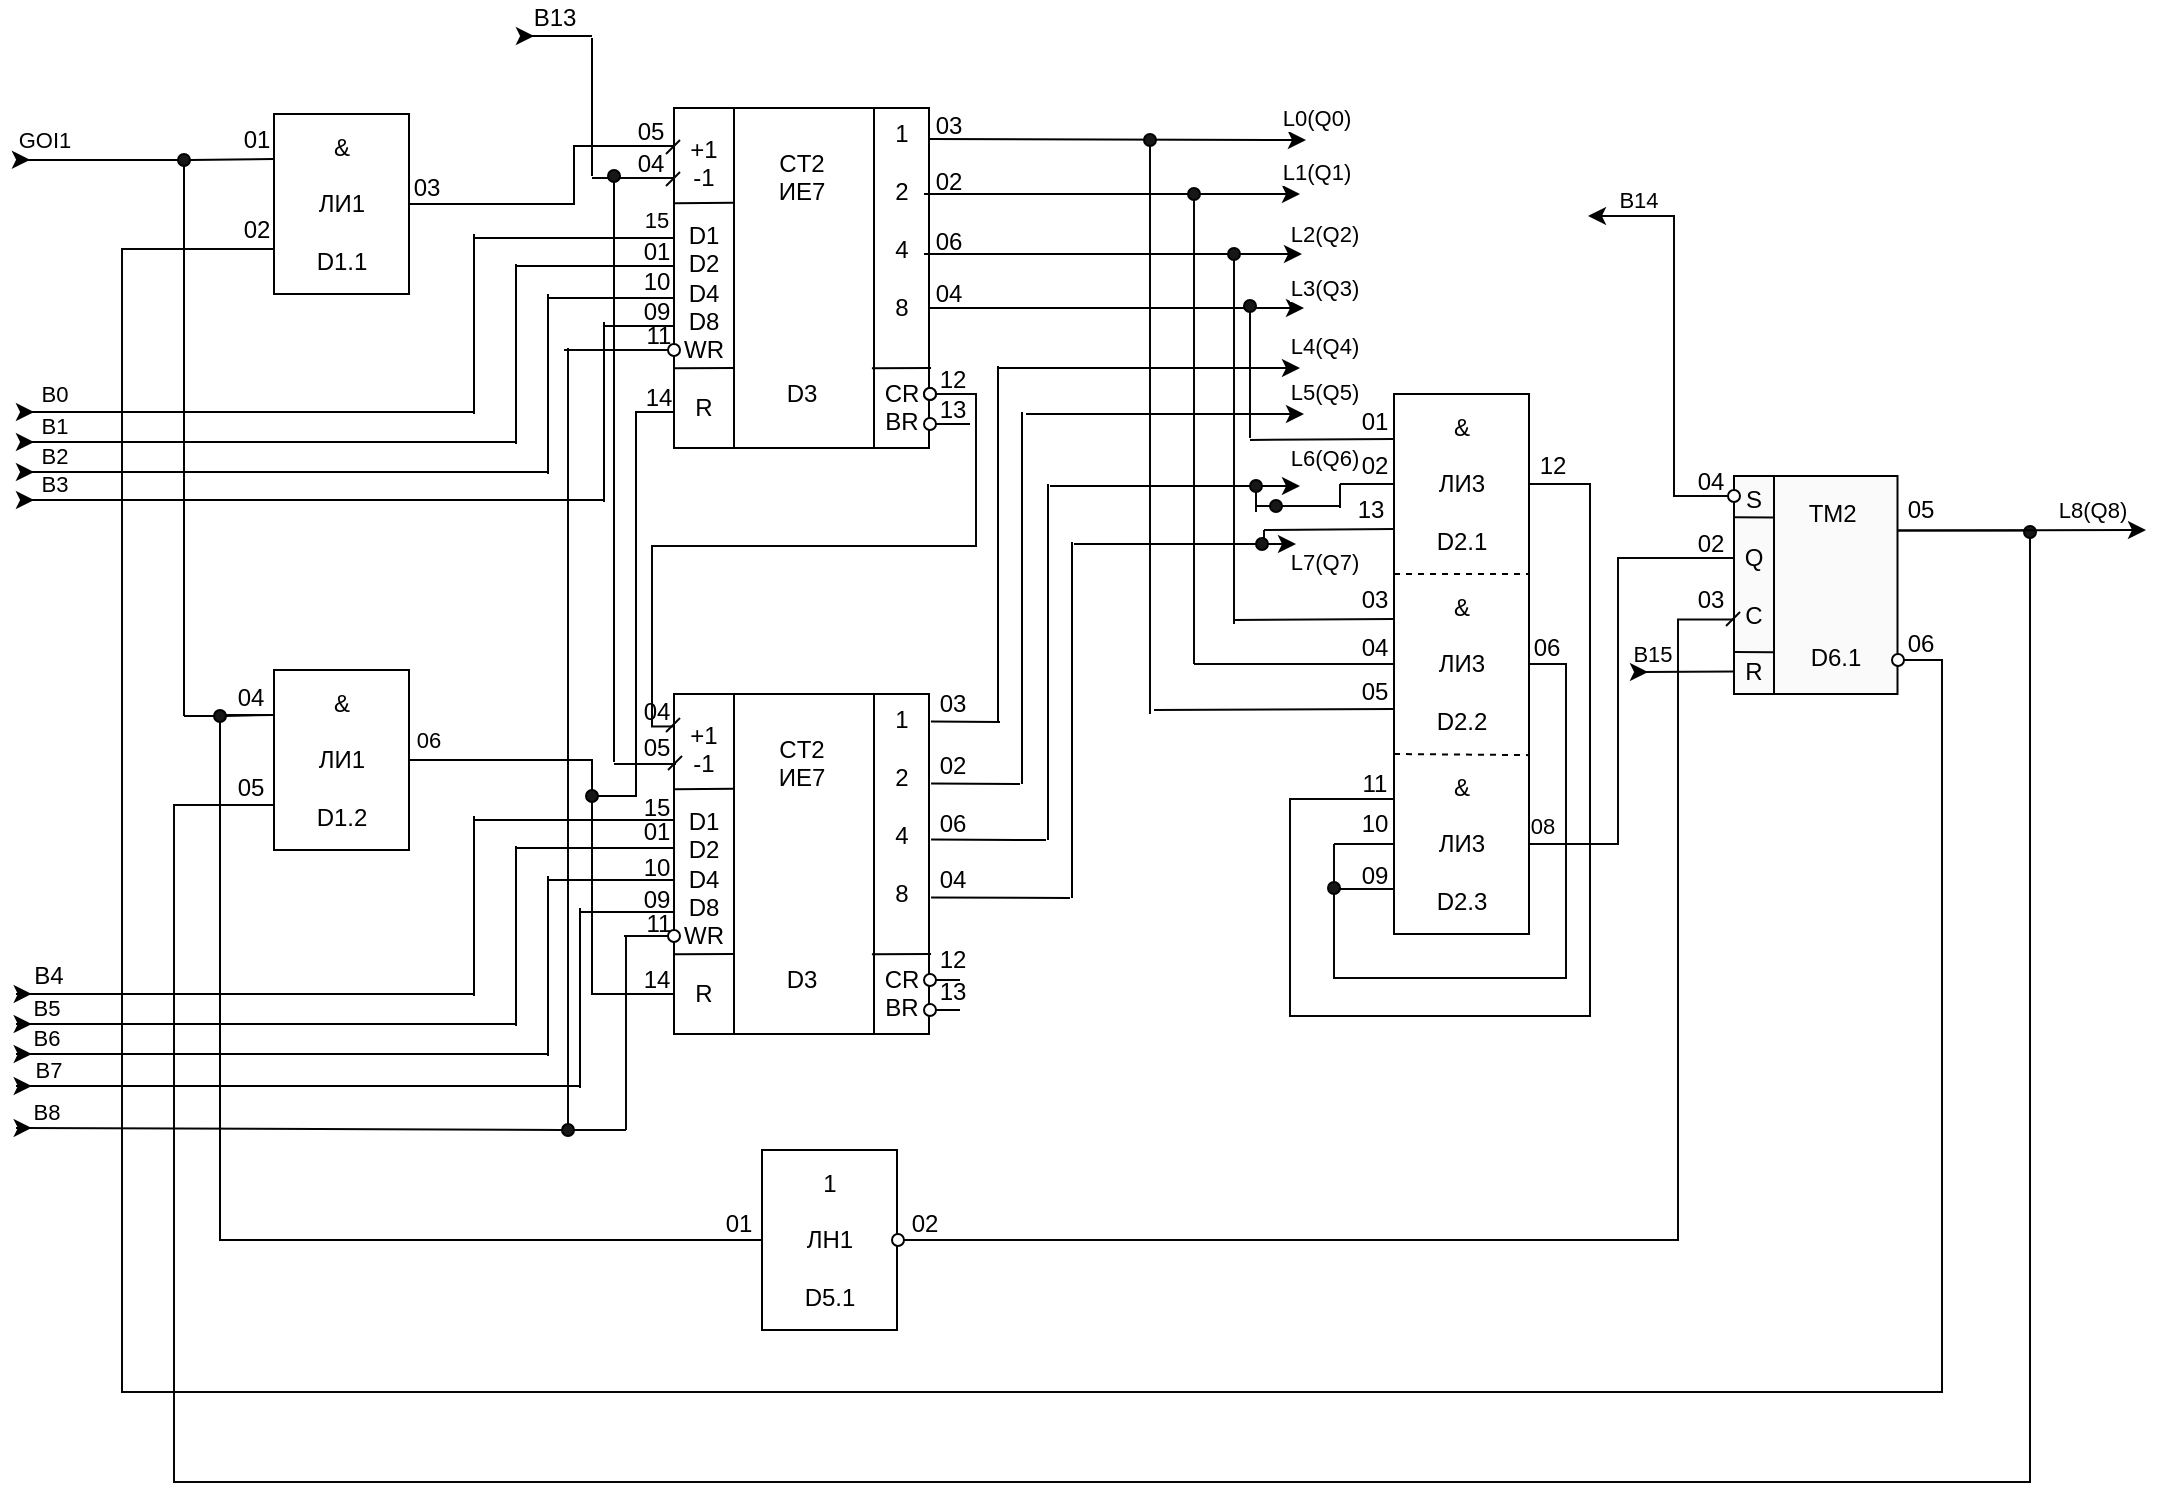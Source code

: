 <mxfile version="14.7.3" type="device"><diagram id="RlaHqam7jslmlNuZYRHu" name="Page-1"><mxGraphModel dx="346" dy="192" grid="0" gridSize="10" guides="1" tooltips="1" connect="1" arrows="1" fold="1" page="1" pageScale="1" pageWidth="827" pageHeight="1169" math="0" shadow="0"><root><mxCell id="0"/><mxCell id="1" parent="0"/><mxCell id="bgjn2EUL7ru-cjFAWaNI-171" style="edgeStyle=orthogonalEdgeStyle;rounded=0;orthogonalLoop=1;jettySize=auto;html=1;exitX=1;exitY=0.5;exitDx=0;exitDy=0;strokeColor=#050505;entryX=1.001;entryY=0.095;entryDx=0;entryDy=0;entryPerimeter=0;" parent="1" source="bgjn2EUL7ru-cjFAWaNI-112" target="bgjn2EUL7ru-cjFAWaNI-20" edge="1"><mxGeometry relative="1" as="geometry"><mxPoint x="389" y="389" as="targetPoint"/><Array as="points"><mxPoint x="551" y="220"/><mxPoint x="551" y="296"/><mxPoint x="389" y="296"/><mxPoint x="389" y="386"/></Array></mxGeometry></mxCell><mxCell id="bgjn2EUL7ru-cjFAWaNI-167" style="edgeStyle=orthogonalEdgeStyle;rounded=0;orthogonalLoop=1;jettySize=auto;html=1;exitX=1;exitY=0.25;exitDx=0;exitDy=0;strokeColor=#050505;entryX=1;entryY=0.75;entryDx=0;entryDy=0;" parent="1" source="bgjn2EUL7ru-cjFAWaNI-117" target="bgjn2EUL7ru-cjFAWaNI-2" edge="1"><mxGeometry relative="1" as="geometry"><mxPoint x="150" y="421" as="targetPoint"/><Array as="points"><mxPoint x="1078" y="288"/><mxPoint x="1078" y="764"/><mxPoint x="150" y="764"/><mxPoint x="150" y="426"/></Array></mxGeometry></mxCell><mxCell id="bgjn2EUL7ru-cjFAWaNI-166" style="edgeStyle=orthogonalEdgeStyle;rounded=0;orthogonalLoop=1;jettySize=auto;html=1;exitX=1;exitY=0.5;exitDx=0;exitDy=0;strokeColor=#050505;entryX=1;entryY=0.75;entryDx=0;entryDy=0;" parent="1" source="bgjn2EUL7ru-cjFAWaNI-165" target="bgjn2EUL7ru-cjFAWaNI-1" edge="1"><mxGeometry relative="1" as="geometry"><mxPoint x="124" y="129" as="targetPoint"/><Array as="points"><mxPoint x="1034" y="353"/><mxPoint x="1034" y="719"/><mxPoint x="124" y="719"/><mxPoint x="124" y="148"/></Array></mxGeometry></mxCell><mxCell id="bgjn2EUL7ru-cjFAWaNI-156" style="edgeStyle=orthogonalEdgeStyle;rounded=0;orthogonalLoop=1;jettySize=auto;html=1;exitX=1;exitY=0.5;exitDx=0;exitDy=0;strokeColor=#050505;entryX=1.038;entryY=0.409;entryDx=0;entryDy=0;entryPerimeter=0;" parent="1" source="bgjn2EUL7ru-cjFAWaNI-82" target="bgjn2EUL7ru-cjFAWaNI-118" edge="1"><mxGeometry relative="1" as="geometry"><mxPoint x="871.862" y="295.138" as="targetPoint"/><Array as="points"><mxPoint x="872" y="445"/><mxPoint x="872" y="302"/><mxPoint x="951" y="302"/></Array></mxGeometry></mxCell><mxCell id="bgjn2EUL7ru-cjFAWaNI-265" value="08" style="edgeLabel;html=1;align=center;verticalAlign=middle;resizable=0;points=[];" parent="bgjn2EUL7ru-cjFAWaNI-156" vertex="1" connectable="0"><mxGeometry x="-0.943" y="1" relative="1" as="geometry"><mxPoint x="-1" y="-8" as="offset"/></mxGeometry></mxCell><mxCell id="bgjn2EUL7ru-cjFAWaNI-125" style="edgeStyle=orthogonalEdgeStyle;rounded=0;orthogonalLoop=1;jettySize=auto;html=1;exitX=1;exitY=0.5;exitDx=0;exitDy=0;strokeColor=#050505;entryX=0.96;entryY=0.658;entryDx=0;entryDy=0;entryPerimeter=0;" parent="1" source="bgjn2EUL7ru-cjFAWaNI-32" target="bgjn2EUL7ru-cjFAWaNI-118" edge="1"><mxGeometry relative="1" as="geometry"><mxPoint x="902.19" y="326.572" as="targetPoint"/><Array as="points"><mxPoint x="902" y="643"/><mxPoint x="902" y="333"/></Array></mxGeometry></mxCell><mxCell id="bgjn2EUL7ru-cjFAWaNI-90" value="" style="endArrow=classic;html=1;exitX=1.031;exitY=0.094;exitDx=0;exitDy=0;exitPerimeter=0;" parent="1" edge="1"><mxGeometry width="50" height="50" relative="1" as="geometry"><mxPoint x="525.003" y="177.0" as="sourcePoint"/><mxPoint x="715" y="177" as="targetPoint"/></mxGeometry></mxCell><mxCell id="bgjn2EUL7ru-cjFAWaNI-89" value="" style="endArrow=classic;html=1;exitX=1;exitY=0.5;exitDx=0;exitDy=0;startArrow=none;" parent="1" source="bgjn2EUL7ru-cjFAWaNI-147" edge="1"><mxGeometry width="50" height="50" relative="1" as="geometry"><mxPoint x="525.002" y="150.0" as="sourcePoint"/><mxPoint x="714" y="150" as="targetPoint"/></mxGeometry></mxCell><mxCell id="bgjn2EUL7ru-cjFAWaNI-88" value="" style="endArrow=classic;html=1;startArrow=none;" parent="1" edge="1"><mxGeometry width="50" height="50" relative="1" as="geometry"><mxPoint x="663" y="120" as="sourcePoint"/><mxPoint x="713" y="120" as="targetPoint"/></mxGeometry></mxCell><mxCell id="bgjn2EUL7ru-cjFAWaNI-77" style="edgeStyle=orthogonalEdgeStyle;rounded=0;orthogonalLoop=1;jettySize=auto;html=1;exitX=0;exitY=0.5;exitDx=0;exitDy=0;entryX=1;entryY=0.25;entryDx=0;entryDy=0;" parent="1" source="bgjn2EUL7ru-cjFAWaNI-5" target="bgjn2EUL7ru-cjFAWaNI-2" edge="1"><mxGeometry relative="1" as="geometry"><mxPoint x="173.2" y="379.8" as="targetPoint"/><Array as="points"><mxPoint x="173" y="643"/><mxPoint x="173" y="380"/></Array></mxGeometry></mxCell><mxCell id="bgjn2EUL7ru-cjFAWaNI-56" value="" style="endArrow=none;html=1;exitX=0;exitY=0.5;exitDx=0;exitDy=0;startArrow=none;" parent="1" source="bgjn2EUL7ru-cjFAWaNI-78" edge="1"><mxGeometry width="50" height="50" relative="1" as="geometry"><mxPoint x="110" y="430" as="sourcePoint"/><mxPoint x="155" y="381" as="targetPoint"/></mxGeometry></mxCell><mxCell id="bgjn2EUL7ru-cjFAWaNI-73" value="" style="endArrow=none;html=1;" parent="1" edge="1"><mxGeometry width="50" height="50" relative="1" as="geometry"><mxPoint x="353" y="479" as="sourcePoint"/><mxPoint x="416" y="479" as="targetPoint"/></mxGeometry></mxCell><mxCell id="bgjn2EUL7ru-cjFAWaNI-71" style="edgeStyle=orthogonalEdgeStyle;rounded=0;orthogonalLoop=1;jettySize=auto;html=1;exitX=1;exitY=0.5;exitDx=0;exitDy=0;entryX=1.027;entryY=0.894;entryDx=0;entryDy=0;entryPerimeter=0;" parent="1" source="bgjn2EUL7ru-cjFAWaNI-50" target="bgjn2EUL7ru-cjFAWaNI-12" edge="1"><mxGeometry relative="1" as="geometry"><mxPoint x="380.933" y="226.267" as="targetPoint"/><Array as="points"><mxPoint x="363" y="421"/><mxPoint x="381" y="421"/><mxPoint x="381" y="229"/></Array></mxGeometry></mxCell><mxCell id="bgjn2EUL7ru-cjFAWaNI-26" style="edgeStyle=orthogonalEdgeStyle;rounded=0;orthogonalLoop=1;jettySize=auto;html=1;exitX=1;exitY=0.5;exitDx=0;exitDy=0;entryX=1.047;entryY=0.126;entryDx=0;entryDy=0;entryPerimeter=0;" parent="1" source="bgjn2EUL7ru-cjFAWaNI-1" target="bgjn2EUL7ru-cjFAWaNI-12" edge="1"><mxGeometry relative="1" as="geometry"><mxPoint x="350" y="90" as="targetPoint"/><Array as="points"><mxPoint x="350" y="125"/><mxPoint x="350" y="96"/><mxPoint x="431" y="96"/></Array></mxGeometry></mxCell><mxCell id="bgjn2EUL7ru-cjFAWaNI-1" value="&amp;amp;&lt;br&gt;&lt;br&gt;ЛИ1&lt;br&gt;&lt;br&gt;D1.1" style="rounded=0;whiteSpace=wrap;html=1;" parent="1" vertex="1"><mxGeometry x="200" y="80" width="67.5" height="90" as="geometry"/></mxCell><mxCell id="bgjn2EUL7ru-cjFAWaNI-47" style="edgeStyle=orthogonalEdgeStyle;rounded=0;orthogonalLoop=1;jettySize=auto;html=1;exitX=1;exitY=0.5;exitDx=0;exitDy=0;entryX=1.03;entryY=0.891;entryDx=0;entryDy=0;entryPerimeter=0;" parent="1" source="bgjn2EUL7ru-cjFAWaNI-2" target="bgjn2EUL7ru-cjFAWaNI-20" edge="1"><mxGeometry relative="1" as="geometry"><mxPoint x="358.667" y="529.0" as="targetPoint"/><Array as="points"><mxPoint x="359" y="403"/><mxPoint x="359" y="520"/><mxPoint x="431" y="520"/></Array></mxGeometry></mxCell><mxCell id="bgjn2EUL7ru-cjFAWaNI-263" value="06" style="edgeLabel;html=1;align=center;verticalAlign=middle;resizable=0;points=[];" parent="bgjn2EUL7ru-cjFAWaNI-47" vertex="1" connectable="0"><mxGeometry x="-0.889" y="-2" relative="1" as="geometry"><mxPoint x="-6" y="-12" as="offset"/></mxGeometry></mxCell><mxCell id="bgjn2EUL7ru-cjFAWaNI-2" value="&amp;amp;&lt;br&gt;&lt;br&gt;ЛИ1&lt;br&gt;&lt;br&gt;D1.2" style="rounded=0;whiteSpace=wrap;html=1;" parent="1" vertex="1"><mxGeometry x="200" y="358" width="67.5" height="90" as="geometry"/></mxCell><mxCell id="bgjn2EUL7ru-cjFAWaNI-4" value="" style="endArrow=none;html=1;entryX=0;entryY=0.25;entryDx=0;entryDy=0;startArrow=none;" parent="1" source="bgjn2EUL7ru-cjFAWaNI-57" target="bgjn2EUL7ru-cjFAWaNI-1" edge="1"><mxGeometry width="50" height="50" relative="1" as="geometry"><mxPoint x="76" y="103" as="sourcePoint"/><mxPoint x="440" y="340" as="targetPoint"/></mxGeometry></mxCell><mxCell id="bgjn2EUL7ru-cjFAWaNI-17" value="" style="group" parent="1" vertex="1" connectable="0"><mxGeometry x="400" y="77" width="131" height="170" as="geometry"/></mxCell><mxCell id="bgjn2EUL7ru-cjFAWaNI-7" value="CT2&lt;br&gt;ИЕ7&lt;br&gt;&lt;br&gt;&lt;br&gt;&lt;br&gt;&lt;br&gt;&lt;br&gt;&lt;br&gt;D3" style="rounded=0;whiteSpace=wrap;html=1;" parent="bgjn2EUL7ru-cjFAWaNI-17" vertex="1"><mxGeometry width="127.5" height="170" as="geometry"/></mxCell><mxCell id="bgjn2EUL7ru-cjFAWaNI-12" value="+1&lt;br&gt;-1&lt;br&gt;&lt;br&gt;D1&lt;br&gt;D2&lt;br&gt;D4&lt;br&gt;D8&lt;br&gt;WR&lt;br&gt;&lt;br&gt;R" style="rounded=0;whiteSpace=wrap;html=1;" parent="bgjn2EUL7ru-cjFAWaNI-17" vertex="1"><mxGeometry width="30" height="170" as="geometry"/></mxCell><mxCell id="bgjn2EUL7ru-cjFAWaNI-13" value="1&lt;br&gt;&lt;br&gt;2&lt;br&gt;&lt;br&gt;4&lt;br&gt;&lt;br&gt;8&lt;br&gt;&lt;br&gt;&lt;br&gt;CR&lt;br&gt;BR" style="rounded=0;whiteSpace=wrap;html=1;" parent="bgjn2EUL7ru-cjFAWaNI-17" vertex="1"><mxGeometry x="100" width="27.5" height="170" as="geometry"/></mxCell><mxCell id="bgjn2EUL7ru-cjFAWaNI-14" value="" style="endArrow=none;html=1;entryX=1.003;entryY=0.279;entryDx=0;entryDy=0;exitX=0.017;exitY=0.28;exitDx=0;exitDy=0;exitPerimeter=0;entryPerimeter=0;" parent="bgjn2EUL7ru-cjFAWaNI-17" source="bgjn2EUL7ru-cjFAWaNI-12" target="bgjn2EUL7ru-cjFAWaNI-12" edge="1"><mxGeometry width="50" height="50" relative="1" as="geometry"><mxPoint x="-20" y="70" as="sourcePoint"/><mxPoint x="30" y="20" as="targetPoint"/></mxGeometry></mxCell><mxCell id="bgjn2EUL7ru-cjFAWaNI-15" value="" style="endArrow=none;html=1;entryX=1.003;entryY=0.279;entryDx=0;entryDy=0;exitX=0.017;exitY=0.28;exitDx=0;exitDy=0;exitPerimeter=0;entryPerimeter=0;" parent="bgjn2EUL7ru-cjFAWaNI-17" edge="1"><mxGeometry width="50" height="50" relative="1" as="geometry"><mxPoint x="0.42" y="130.17" as="sourcePoint"/><mxPoint x="30.0" y="130" as="targetPoint"/></mxGeometry></mxCell><mxCell id="bgjn2EUL7ru-cjFAWaNI-16" value="" style="endArrow=none;html=1;entryX=1.003;entryY=0.279;entryDx=0;entryDy=0;exitX=0.017;exitY=0.28;exitDx=0;exitDy=0;exitPerimeter=0;entryPerimeter=0;" parent="bgjn2EUL7ru-cjFAWaNI-17" edge="1"><mxGeometry width="50" height="50" relative="1" as="geometry"><mxPoint x="98.96" y="130.17" as="sourcePoint"/><mxPoint x="128.54" y="130" as="targetPoint"/></mxGeometry></mxCell><mxCell id="bgjn2EUL7ru-cjFAWaNI-28" value="" style="ellipse;whiteSpace=wrap;html=1;" parent="bgjn2EUL7ru-cjFAWaNI-17" vertex="1"><mxGeometry x="125" y="140" width="6" height="6" as="geometry"/></mxCell><mxCell id="bgjn2EUL7ru-cjFAWaNI-30" value="" style="ellipse;whiteSpace=wrap;html=1;" parent="bgjn2EUL7ru-cjFAWaNI-17" vertex="1"><mxGeometry x="-3" y="118" width="6" height="6" as="geometry"/></mxCell><mxCell id="bgjn2EUL7ru-cjFAWaNI-42" value="" style="endArrow=none;html=1;" parent="bgjn2EUL7ru-cjFAWaNI-17" edge="1"><mxGeometry width="50" height="50" relative="1" as="geometry"><mxPoint x="-323" y="196" as="sourcePoint"/><mxPoint x="-35" y="196.0" as="targetPoint"/></mxGeometry></mxCell><mxCell id="bgjn2EUL7ru-cjFAWaNI-175" value="B3" style="edgeLabel;html=1;align=center;verticalAlign=middle;resizable=0;points=[];" parent="bgjn2EUL7ru-cjFAWaNI-42" vertex="1" connectable="0"><mxGeometry x="-0.932" relative="1" as="geometry"><mxPoint x="3" y="-8" as="offset"/></mxGeometry></mxCell><mxCell id="bgjn2EUL7ru-cjFAWaNI-43" value="" style="endArrow=none;html=1;" parent="bgjn2EUL7ru-cjFAWaNI-17" edge="1"><mxGeometry width="50" height="50" relative="1" as="geometry"><mxPoint x="-35" y="109" as="sourcePoint"/><mxPoint y="109" as="targetPoint"/></mxGeometry></mxCell><mxCell id="bgjn2EUL7ru-cjFAWaNI-44" value="" style="endArrow=none;html=1;" parent="bgjn2EUL7ru-cjFAWaNI-17" edge="1"><mxGeometry width="50" height="50" relative="1" as="geometry"><mxPoint x="-35" y="197" as="sourcePoint"/><mxPoint x="-35" y="107" as="targetPoint"/></mxGeometry></mxCell><mxCell id="bgjn2EUL7ru-cjFAWaNI-112" value="" style="ellipse;whiteSpace=wrap;html=1;" parent="bgjn2EUL7ru-cjFAWaNI-17" vertex="1"><mxGeometry x="125" y="140" width="6" height="6" as="geometry"/></mxCell><mxCell id="bgjn2EUL7ru-cjFAWaNI-114" value="" style="ellipse;whiteSpace=wrap;html=1;" parent="bgjn2EUL7ru-cjFAWaNI-17" vertex="1"><mxGeometry x="125" y="155" width="6" height="6" as="geometry"/></mxCell><mxCell id="bgjn2EUL7ru-cjFAWaNI-115" value="" style="endArrow=none;html=1;exitX=1;exitY=0.5;exitDx=0;exitDy=0;" parent="bgjn2EUL7ru-cjFAWaNI-17" source="bgjn2EUL7ru-cjFAWaNI-114" edge="1"><mxGeometry width="50" height="50" relative="1" as="geometry"><mxPoint x="125" y="170" as="sourcePoint"/><mxPoint x="148" y="158" as="targetPoint"/></mxGeometry></mxCell><mxCell id="bgjn2EUL7ru-cjFAWaNI-191" value="" style="endArrow=none;html=1;strokeColor=#050505;" parent="bgjn2EUL7ru-cjFAWaNI-17" edge="1"><mxGeometry width="50" height="50" relative="1" as="geometry"><mxPoint x="-4" y="23" as="sourcePoint"/><mxPoint x="3" y="16" as="targetPoint"/></mxGeometry></mxCell><mxCell id="bgjn2EUL7ru-cjFAWaNI-192" value="" style="endArrow=none;html=1;strokeColor=#050505;" parent="bgjn2EUL7ru-cjFAWaNI-17" edge="1"><mxGeometry width="50" height="50" relative="1" as="geometry"><mxPoint x="-4" y="39" as="sourcePoint"/><mxPoint x="3" y="32" as="targetPoint"/></mxGeometry></mxCell><mxCell id="bgjn2EUL7ru-cjFAWaNI-18" value="" style="group" parent="1" vertex="1" connectable="0"><mxGeometry x="400" y="370" width="131" height="170" as="geometry"/></mxCell><mxCell id="bgjn2EUL7ru-cjFAWaNI-19" value="CT2&lt;br&gt;ИЕ7&lt;br&gt;&lt;br&gt;&lt;br&gt;&lt;br&gt;&lt;br&gt;&lt;br&gt;&lt;br&gt;D3" style="rounded=0;whiteSpace=wrap;html=1;" parent="bgjn2EUL7ru-cjFAWaNI-18" vertex="1"><mxGeometry width="127.5" height="170" as="geometry"/></mxCell><mxCell id="bgjn2EUL7ru-cjFAWaNI-20" value="+1&lt;br&gt;-1&lt;br&gt;&lt;br&gt;D1&lt;br&gt;D2&lt;br&gt;D4&lt;br&gt;D8&lt;br&gt;WR&lt;br&gt;&lt;br&gt;R" style="rounded=0;whiteSpace=wrap;html=1;" parent="bgjn2EUL7ru-cjFAWaNI-18" vertex="1"><mxGeometry width="30" height="170" as="geometry"/></mxCell><mxCell id="bgjn2EUL7ru-cjFAWaNI-21" value="1&lt;br&gt;&lt;br&gt;2&lt;br&gt;&lt;br&gt;4&lt;br&gt;&lt;br&gt;8&lt;br&gt;&lt;br&gt;&lt;br&gt;CR&lt;br&gt;BR" style="rounded=0;whiteSpace=wrap;html=1;" parent="bgjn2EUL7ru-cjFAWaNI-18" vertex="1"><mxGeometry x="100" width="27.5" height="170" as="geometry"/></mxCell><mxCell id="bgjn2EUL7ru-cjFAWaNI-22" value="" style="endArrow=none;html=1;entryX=1.003;entryY=0.279;entryDx=0;entryDy=0;exitX=0.017;exitY=0.28;exitDx=0;exitDy=0;exitPerimeter=0;entryPerimeter=0;" parent="bgjn2EUL7ru-cjFAWaNI-18" source="bgjn2EUL7ru-cjFAWaNI-20" target="bgjn2EUL7ru-cjFAWaNI-20" edge="1"><mxGeometry width="50" height="50" relative="1" as="geometry"><mxPoint x="-20" y="70" as="sourcePoint"/><mxPoint x="30" y="20" as="targetPoint"/></mxGeometry></mxCell><mxCell id="bgjn2EUL7ru-cjFAWaNI-23" value="" style="endArrow=none;html=1;entryX=1.003;entryY=0.279;entryDx=0;entryDy=0;exitX=0.017;exitY=0.28;exitDx=0;exitDy=0;exitPerimeter=0;entryPerimeter=0;" parent="bgjn2EUL7ru-cjFAWaNI-18" edge="1"><mxGeometry width="50" height="50" relative="1" as="geometry"><mxPoint x="0.42" y="130.17" as="sourcePoint"/><mxPoint x="30.0" y="130" as="targetPoint"/></mxGeometry></mxCell><mxCell id="bgjn2EUL7ru-cjFAWaNI-24" value="" style="endArrow=none;html=1;entryX=1.003;entryY=0.279;entryDx=0;entryDy=0;exitX=0.017;exitY=0.28;exitDx=0;exitDy=0;exitPerimeter=0;entryPerimeter=0;" parent="bgjn2EUL7ru-cjFAWaNI-18" edge="1"><mxGeometry width="50" height="50" relative="1" as="geometry"><mxPoint x="98.96" y="130.17" as="sourcePoint"/><mxPoint x="128.54" y="130" as="targetPoint"/></mxGeometry></mxCell><mxCell id="bgjn2EUL7ru-cjFAWaNI-31" value="" style="ellipse;whiteSpace=wrap;html=1;" parent="bgjn2EUL7ru-cjFAWaNI-18" vertex="1"><mxGeometry x="-3" y="118" width="6" height="6" as="geometry"/></mxCell><mxCell id="bgjn2EUL7ru-cjFAWaNI-105" value="" style="ellipse;whiteSpace=wrap;html=1;" parent="bgjn2EUL7ru-cjFAWaNI-18" vertex="1"><mxGeometry x="125" y="155" width="6" height="6" as="geometry"/></mxCell><mxCell id="bgjn2EUL7ru-cjFAWaNI-106" value="" style="endArrow=none;html=1;exitX=1;exitY=0.5;exitDx=0;exitDy=0;" parent="bgjn2EUL7ru-cjFAWaNI-18" source="bgjn2EUL7ru-cjFAWaNI-105" edge="1"><mxGeometry width="50" height="50" relative="1" as="geometry"><mxPoint x="125" y="170" as="sourcePoint"/><mxPoint x="143" y="158" as="targetPoint"/></mxGeometry></mxCell><mxCell id="jlMlX0fTF0i0X8Nv-t02-8" value="" style="endArrow=none;html=1;strokeColor=#050505;" edge="1" parent="bgjn2EUL7ru-cjFAWaNI-18"><mxGeometry width="50" height="50" relative="1" as="geometry"><mxPoint x="-4" y="19" as="sourcePoint"/><mxPoint x="3" y="12.0" as="targetPoint"/></mxGeometry></mxCell><mxCell id="bgjn2EUL7ru-cjFAWaNI-29" value="" style="ellipse;whiteSpace=wrap;html=1;" parent="1" vertex="1"><mxGeometry x="525" y="510" width="6" height="6" as="geometry"/></mxCell><mxCell id="bgjn2EUL7ru-cjFAWaNI-33" value="" style="endArrow=none;html=1;" parent="1" edge="1"><mxGeometry width="50" height="50" relative="1" as="geometry"><mxPoint x="75" y="229" as="sourcePoint"/><mxPoint x="300" y="229" as="targetPoint"/></mxGeometry></mxCell><mxCell id="bgjn2EUL7ru-cjFAWaNI-172" value="B0" style="edgeLabel;html=1;align=center;verticalAlign=middle;resizable=0;points=[];" parent="bgjn2EUL7ru-cjFAWaNI-33" vertex="1" connectable="0"><mxGeometry x="-0.859" y="-1" relative="1" as="geometry"><mxPoint x="-1" y="-10" as="offset"/></mxGeometry></mxCell><mxCell id="bgjn2EUL7ru-cjFAWaNI-34" value="" style="endArrow=none;html=1;entryX=0;entryY=0.382;entryDx=0;entryDy=0;entryPerimeter=0;" parent="1" target="bgjn2EUL7ru-cjFAWaNI-12" edge="1"><mxGeometry width="50" height="50" relative="1" as="geometry"><mxPoint x="300" y="142" as="sourcePoint"/><mxPoint x="380" y="137" as="targetPoint"/></mxGeometry></mxCell><mxCell id="jlMlX0fTF0i0X8Nv-t02-14" value="15" style="edgeLabel;html=1;align=center;verticalAlign=middle;resizable=0;points=[];" vertex="1" connectable="0" parent="bgjn2EUL7ru-cjFAWaNI-34"><mxGeometry x="0.679" y="1" relative="1" as="geometry"><mxPoint x="7" y="-8" as="offset"/></mxGeometry></mxCell><mxCell id="bgjn2EUL7ru-cjFAWaNI-35" value="" style="endArrow=none;html=1;" parent="1" edge="1"><mxGeometry width="50" height="50" relative="1" as="geometry"><mxPoint x="300" y="230" as="sourcePoint"/><mxPoint x="300" y="140" as="targetPoint"/></mxGeometry></mxCell><mxCell id="bgjn2EUL7ru-cjFAWaNI-36" value="" style="endArrow=none;html=1;" parent="1" edge="1"><mxGeometry width="50" height="50" relative="1" as="geometry"><mxPoint x="75" y="244" as="sourcePoint"/><mxPoint x="321" y="244.0" as="targetPoint"/></mxGeometry></mxCell><mxCell id="bgjn2EUL7ru-cjFAWaNI-173" value="B1" style="edgeLabel;html=1;align=center;verticalAlign=middle;resizable=0;points=[];" parent="bgjn2EUL7ru-cjFAWaNI-36" vertex="1" connectable="0"><mxGeometry x="-0.906" y="1" relative="1" as="geometry"><mxPoint x="3" y="-7" as="offset"/></mxGeometry></mxCell><mxCell id="bgjn2EUL7ru-cjFAWaNI-37" value="" style="endArrow=none;html=1;entryX=0;entryY=0.382;entryDx=0;entryDy=0;entryPerimeter=0;" parent="1" edge="1"><mxGeometry width="50" height="50" relative="1" as="geometry"><mxPoint x="321" y="156" as="sourcePoint"/><mxPoint x="400" y="156" as="targetPoint"/></mxGeometry></mxCell><mxCell id="bgjn2EUL7ru-cjFAWaNI-38" value="" style="endArrow=none;html=1;" parent="1" edge="1"><mxGeometry width="50" height="50" relative="1" as="geometry"><mxPoint x="321" y="245" as="sourcePoint"/><mxPoint x="321" y="155" as="targetPoint"/></mxGeometry></mxCell><mxCell id="bgjn2EUL7ru-cjFAWaNI-39" value="" style="endArrow=none;html=1;" parent="1" edge="1"><mxGeometry width="50" height="50" relative="1" as="geometry"><mxPoint x="76" y="259" as="sourcePoint"/><mxPoint x="337" y="259.0" as="targetPoint"/></mxGeometry></mxCell><mxCell id="bgjn2EUL7ru-cjFAWaNI-174" value="B2" style="edgeLabel;html=1;align=center;verticalAlign=middle;resizable=0;points=[];" parent="bgjn2EUL7ru-cjFAWaNI-39" vertex="1" connectable="0"><mxGeometry x="-0.947" y="1" relative="1" as="geometry"><mxPoint x="7" y="-7" as="offset"/></mxGeometry></mxCell><mxCell id="bgjn2EUL7ru-cjFAWaNI-40" value="" style="endArrow=none;html=1;" parent="1" edge="1"><mxGeometry width="50" height="50" relative="1" as="geometry"><mxPoint x="337" y="172" as="sourcePoint"/><mxPoint x="400" y="172" as="targetPoint"/></mxGeometry></mxCell><mxCell id="bgjn2EUL7ru-cjFAWaNI-41" value="" style="endArrow=none;html=1;" parent="1" edge="1"><mxGeometry width="50" height="50" relative="1" as="geometry"><mxPoint x="337" y="260" as="sourcePoint"/><mxPoint x="337" y="170" as="targetPoint"/></mxGeometry></mxCell><mxCell id="bgjn2EUL7ru-cjFAWaNI-50" value="" style="ellipse;whiteSpace=wrap;html=1;fillColor=#171717;" parent="1" vertex="1"><mxGeometry x="356" y="418" width="6" height="6" as="geometry"/></mxCell><mxCell id="bgjn2EUL7ru-cjFAWaNI-55" value="" style="endArrow=none;html=1;" parent="1" edge="1"><mxGeometry width="50" height="50" relative="1" as="geometry"><mxPoint x="155" y="381" as="sourcePoint"/><mxPoint x="155" y="104" as="targetPoint"/></mxGeometry></mxCell><mxCell id="bgjn2EUL7ru-cjFAWaNI-57" value="" style="ellipse;whiteSpace=wrap;html=1;fillColor=#171717;" parent="1" vertex="1"><mxGeometry x="152" y="100" width="6" height="6" as="geometry"/></mxCell><mxCell id="bgjn2EUL7ru-cjFAWaNI-58" value="" style="endArrow=none;html=1;entryX=0;entryY=0.5;entryDx=0;entryDy=0;" parent="1" target="bgjn2EUL7ru-cjFAWaNI-57" edge="1"><mxGeometry width="50" height="50" relative="1" as="geometry"><mxPoint x="76" y="103" as="sourcePoint"/><mxPoint x="200" y="102.5" as="targetPoint"/></mxGeometry></mxCell><mxCell id="bgjn2EUL7ru-cjFAWaNI-59" value="GOI1" style="edgeLabel;html=1;align=center;verticalAlign=middle;resizable=0;points=[];" parent="bgjn2EUL7ru-cjFAWaNI-58" vertex="1" connectable="0"><mxGeometry x="-0.773" y="-1" relative="1" as="geometry"><mxPoint y="-11" as="offset"/></mxGeometry></mxCell><mxCell id="bgjn2EUL7ru-cjFAWaNI-60" value="" style="endArrow=none;html=1;" parent="1" edge="1"><mxGeometry width="50" height="50" relative="1" as="geometry"><mxPoint x="75" y="520" as="sourcePoint"/><mxPoint x="300" y="520" as="targetPoint"/></mxGeometry></mxCell><mxCell id="bgjn2EUL7ru-cjFAWaNI-61" value="" style="endArrow=none;html=1;entryX=0;entryY=0.382;entryDx=0;entryDy=0;entryPerimeter=0;" parent="1" edge="1"><mxGeometry width="50" height="50" relative="1" as="geometry"><mxPoint x="300" y="433" as="sourcePoint"/><mxPoint x="400" y="432.94" as="targetPoint"/></mxGeometry></mxCell><mxCell id="bgjn2EUL7ru-cjFAWaNI-62" value="" style="endArrow=none;html=1;" parent="1" edge="1"><mxGeometry width="50" height="50" relative="1" as="geometry"><mxPoint x="300" y="521" as="sourcePoint"/><mxPoint x="300" y="431" as="targetPoint"/></mxGeometry></mxCell><mxCell id="bgjn2EUL7ru-cjFAWaNI-63" value="" style="endArrow=none;html=1;" parent="1" edge="1"><mxGeometry width="50" height="50" relative="1" as="geometry"><mxPoint x="75" y="535" as="sourcePoint"/><mxPoint x="321" y="535" as="targetPoint"/></mxGeometry></mxCell><mxCell id="bgjn2EUL7ru-cjFAWaNI-177" value="B5" style="edgeLabel;html=1;align=center;verticalAlign=middle;resizable=0;points=[];" parent="bgjn2EUL7ru-cjFAWaNI-63" vertex="1" connectable="0"><mxGeometry x="-0.929" relative="1" as="geometry"><mxPoint x="2" y="-8" as="offset"/></mxGeometry></mxCell><mxCell id="bgjn2EUL7ru-cjFAWaNI-64" value="" style="endArrow=none;html=1;entryX=0;entryY=0.382;entryDx=0;entryDy=0;entryPerimeter=0;" parent="1" edge="1"><mxGeometry width="50" height="50" relative="1" as="geometry"><mxPoint x="321" y="447" as="sourcePoint"/><mxPoint x="400" y="447" as="targetPoint"/></mxGeometry></mxCell><mxCell id="bgjn2EUL7ru-cjFAWaNI-65" value="" style="endArrow=none;html=1;" parent="1" edge="1"><mxGeometry width="50" height="50" relative="1" as="geometry"><mxPoint x="321" y="536" as="sourcePoint"/><mxPoint x="321" y="446" as="targetPoint"/></mxGeometry></mxCell><mxCell id="bgjn2EUL7ru-cjFAWaNI-66" value="" style="endArrow=none;html=1;" parent="1" edge="1"><mxGeometry width="50" height="50" relative="1" as="geometry"><mxPoint x="76.0" y="550" as="sourcePoint"/><mxPoint x="337" y="550" as="targetPoint"/></mxGeometry></mxCell><mxCell id="bgjn2EUL7ru-cjFAWaNI-178" value="B6" style="edgeLabel;html=1;align=center;verticalAlign=middle;resizable=0;points=[];" parent="bgjn2EUL7ru-cjFAWaNI-66" vertex="1" connectable="0"><mxGeometry x="-0.94" relative="1" as="geometry"><mxPoint x="2" y="-8" as="offset"/></mxGeometry></mxCell><mxCell id="bgjn2EUL7ru-cjFAWaNI-67" value="" style="endArrow=none;html=1;" parent="1" edge="1"><mxGeometry width="50" height="50" relative="1" as="geometry"><mxPoint x="337" y="463" as="sourcePoint"/><mxPoint x="400" y="463" as="targetPoint"/></mxGeometry></mxCell><mxCell id="bgjn2EUL7ru-cjFAWaNI-68" value="" style="endArrow=none;html=1;" parent="1" edge="1"><mxGeometry width="50" height="50" relative="1" as="geometry"><mxPoint x="337" y="551" as="sourcePoint"/><mxPoint x="337" y="461" as="targetPoint"/></mxGeometry></mxCell><mxCell id="bgjn2EUL7ru-cjFAWaNI-72" value="" style="endArrow=none;html=1;" parent="1" edge="1"><mxGeometry width="50" height="50" relative="1" as="geometry"><mxPoint x="76" y="566" as="sourcePoint"/><mxPoint x="353" y="566.0" as="targetPoint"/></mxGeometry></mxCell><mxCell id="bgjn2EUL7ru-cjFAWaNI-179" value="B7" style="edgeLabel;html=1;align=center;verticalAlign=middle;resizable=0;points=[];" parent="bgjn2EUL7ru-cjFAWaNI-72" vertex="1" connectable="0"><mxGeometry x="-0.952" y="1" relative="1" as="geometry"><mxPoint x="4" y="-7" as="offset"/></mxGeometry></mxCell><mxCell id="bgjn2EUL7ru-cjFAWaNI-74" value="" style="endArrow=none;html=1;" parent="1" edge="1"><mxGeometry width="50" height="50" relative="1" as="geometry"><mxPoint x="353" y="567" as="sourcePoint"/><mxPoint x="353" y="477" as="targetPoint"/></mxGeometry></mxCell><mxCell id="bgjn2EUL7ru-cjFAWaNI-78" value="" style="ellipse;whiteSpace=wrap;html=1;fillColor=#171717;" parent="1" vertex="1"><mxGeometry x="170" y="378" width="6" height="6" as="geometry"/></mxCell><mxCell id="bgjn2EUL7ru-cjFAWaNI-79" value="" style="endArrow=none;html=1;exitX=0;exitY=0.25;exitDx=0;exitDy=0;" parent="1" source="bgjn2EUL7ru-cjFAWaNI-2" target="bgjn2EUL7ru-cjFAWaNI-78" edge="1"><mxGeometry x="-0.182" y="-9" width="50" height="50" relative="1" as="geometry"><mxPoint x="200" y="380.5" as="sourcePoint"/><mxPoint x="155" y="381" as="targetPoint"/><mxPoint as="offset"/></mxGeometry></mxCell><mxCell id="bgjn2EUL7ru-cjFAWaNI-80" value="" style="group" parent="1" vertex="1" connectable="0"><mxGeometry x="444" y="598" width="71" height="90" as="geometry"/></mxCell><mxCell id="bgjn2EUL7ru-cjFAWaNI-5" value="1&lt;br&gt;&lt;br&gt;ЛН1&lt;br&gt;&lt;br&gt;D5.1" style="rounded=0;whiteSpace=wrap;html=1;" parent="bgjn2EUL7ru-cjFAWaNI-80" vertex="1"><mxGeometry width="67.5" height="90" as="geometry"/></mxCell><mxCell id="bgjn2EUL7ru-cjFAWaNI-32" value="" style="ellipse;whiteSpace=wrap;html=1;" parent="bgjn2EUL7ru-cjFAWaNI-80" vertex="1"><mxGeometry x="65" y="42" width="6" height="6" as="geometry"/></mxCell><mxCell id="bgjn2EUL7ru-cjFAWaNI-85" value="" style="endArrow=none;html=1;exitX=1.035;exitY=0.081;exitDx=0;exitDy=0;exitPerimeter=0;" parent="1" source="bgjn2EUL7ru-cjFAWaNI-21" edge="1"><mxGeometry width="50" height="50" relative="1" as="geometry"><mxPoint x="587" y="474" as="sourcePoint"/><mxPoint x="563" y="384" as="targetPoint"/></mxGeometry></mxCell><mxCell id="bgjn2EUL7ru-cjFAWaNI-87" value="" style="endArrow=classic;html=1;exitX=0.985;exitY=0.091;exitDx=0;exitDy=0;exitPerimeter=0;" parent="1" source="bgjn2EUL7ru-cjFAWaNI-13" edge="1"><mxGeometry width="50" height="50" relative="1" as="geometry"><mxPoint x="536" y="163" as="sourcePoint"/><mxPoint x="716" y="93" as="targetPoint"/></mxGeometry></mxCell><mxCell id="bgjn2EUL7ru-cjFAWaNI-198" value="L0(Q0)" style="edgeLabel;html=1;align=center;verticalAlign=middle;resizable=0;points=[];" parent="bgjn2EUL7ru-cjFAWaNI-87" vertex="1" connectable="0"><mxGeometry x="0.674" y="-1" relative="1" as="geometry"><mxPoint x="36" y="-12" as="offset"/></mxGeometry></mxCell><mxCell id="bgjn2EUL7ru-cjFAWaNI-91" value="" style="endArrow=none;html=1;" parent="1" edge="1"><mxGeometry width="50" height="50" relative="1" as="geometry"><mxPoint x="562" y="384" as="sourcePoint"/><mxPoint x="562" y="206" as="targetPoint"/></mxGeometry></mxCell><mxCell id="bgjn2EUL7ru-cjFAWaNI-92" value="" style="endArrow=classic;html=1;" parent="1" edge="1"><mxGeometry width="50" height="50" relative="1" as="geometry"><mxPoint x="562" y="207" as="sourcePoint"/><mxPoint x="713" y="207" as="targetPoint"/></mxGeometry></mxCell><mxCell id="bgjn2EUL7ru-cjFAWaNI-93" value="" style="endArrow=none;html=1;exitX=1.035;exitY=0.081;exitDx=0;exitDy=0;exitPerimeter=0;" parent="1" edge="1"><mxGeometry width="50" height="50" relative="1" as="geometry"><mxPoint x="528.543" y="414.77" as="sourcePoint"/><mxPoint x="573" y="415" as="targetPoint"/></mxGeometry></mxCell><mxCell id="bgjn2EUL7ru-cjFAWaNI-94" value="" style="endArrow=none;html=1;" parent="1" edge="1"><mxGeometry width="50" height="50" relative="1" as="geometry"><mxPoint x="574" y="415" as="sourcePoint"/><mxPoint x="574" y="229" as="targetPoint"/></mxGeometry></mxCell><mxCell id="bgjn2EUL7ru-cjFAWaNI-95" value="" style="endArrow=classic;html=1;" parent="1" edge="1"><mxGeometry width="50" height="50" relative="1" as="geometry"><mxPoint x="576" y="230" as="sourcePoint"/><mxPoint x="715" y="230" as="targetPoint"/></mxGeometry></mxCell><mxCell id="bgjn2EUL7ru-cjFAWaNI-96" value="" style="endArrow=none;html=1;exitX=1.035;exitY=0.081;exitDx=0;exitDy=0;exitPerimeter=0;" parent="1" edge="1"><mxGeometry width="50" height="50" relative="1" as="geometry"><mxPoint x="528.543" y="442.77" as="sourcePoint"/><mxPoint x="586" y="443" as="targetPoint"/></mxGeometry></mxCell><mxCell id="bgjn2EUL7ru-cjFAWaNI-97" value="" style="endArrow=none;html=1;" parent="1" edge="1"><mxGeometry width="50" height="50" relative="1" as="geometry"><mxPoint x="587" y="443" as="sourcePoint"/><mxPoint x="587" y="265" as="targetPoint"/></mxGeometry></mxCell><mxCell id="bgjn2EUL7ru-cjFAWaNI-98" value="" style="endArrow=classic;html=1;startArrow=none;" parent="1" source="bgjn2EUL7ru-cjFAWaNI-151" edge="1"><mxGeometry width="50" height="50" relative="1" as="geometry"><mxPoint x="588" y="266" as="sourcePoint"/><mxPoint x="713" y="266" as="targetPoint"/></mxGeometry></mxCell><mxCell id="bgjn2EUL7ru-cjFAWaNI-99" value="" style="endArrow=none;html=1;exitX=1.035;exitY=0.081;exitDx=0;exitDy=0;exitPerimeter=0;" parent="1" edge="1"><mxGeometry width="50" height="50" relative="1" as="geometry"><mxPoint x="528.543" y="471.77" as="sourcePoint"/><mxPoint x="598" y="472" as="targetPoint"/></mxGeometry></mxCell><mxCell id="bgjn2EUL7ru-cjFAWaNI-100" value="" style="endArrow=none;html=1;" parent="1" edge="1"><mxGeometry width="50" height="50" relative="1" as="geometry"><mxPoint x="599" y="472" as="sourcePoint"/><mxPoint x="599" y="294" as="targetPoint"/></mxGeometry></mxCell><mxCell id="bgjn2EUL7ru-cjFAWaNI-101" value="" style="endArrow=classic;html=1;startArrow=none;" parent="1" source="bgjn2EUL7ru-cjFAWaNI-154" edge="1"><mxGeometry width="50" height="50" relative="1" as="geometry"><mxPoint x="600" y="295" as="sourcePoint"/><mxPoint x="711" y="295" as="targetPoint"/></mxGeometry></mxCell><mxCell id="bgjn2EUL7ru-cjFAWaNI-102" value="" style="endArrow=none;html=1;exitX=1;exitY=0.5;exitDx=0;exitDy=0;" parent="1" source="bgjn2EUL7ru-cjFAWaNI-29" edge="1"><mxGeometry width="50" height="50" relative="1" as="geometry"><mxPoint x="525" y="525" as="sourcePoint"/><mxPoint x="543" y="513" as="targetPoint"/></mxGeometry></mxCell><mxCell id="bgjn2EUL7ru-cjFAWaNI-121" value="" style="group" parent="1" vertex="1" connectable="0"><mxGeometry x="930" y="261" width="85" height="109" as="geometry"/></mxCell><mxCell id="bgjn2EUL7ru-cjFAWaNI-117" value="&amp;nbsp; &amp;nbsp; &amp;nbsp;TM2&lt;br&gt;&lt;br&gt;&lt;br&gt;&lt;br&gt;&lt;br&gt;&amp;nbsp; &amp;nbsp; &amp;nbsp; D6.1" style="rounded=0;whiteSpace=wrap;html=1;fillColor=#FAFAFA;" parent="bgjn2EUL7ru-cjFAWaNI-121" vertex="1"><mxGeometry width="81.75" height="109" as="geometry"/></mxCell><mxCell id="bgjn2EUL7ru-cjFAWaNI-118" value="S&lt;br&gt;&lt;br&gt;Q&lt;br&gt;&lt;br&gt;C&lt;br&gt;&lt;br&gt;R" style="rounded=0;whiteSpace=wrap;html=1;fillColor=#FAFAFA;" parent="bgjn2EUL7ru-cjFAWaNI-121" vertex="1"><mxGeometry width="20" height="109" as="geometry"/></mxCell><mxCell id="bgjn2EUL7ru-cjFAWaNI-119" value="" style="endArrow=none;html=1;strokeColor=#050505;entryX=0.992;entryY=0.19;entryDx=0;entryDy=0;entryPerimeter=0;exitX=0.008;exitY=0.189;exitDx=0;exitDy=0;exitPerimeter=0;" parent="bgjn2EUL7ru-cjFAWaNI-121" source="bgjn2EUL7ru-cjFAWaNI-118" target="bgjn2EUL7ru-cjFAWaNI-118" edge="1"><mxGeometry width="50" height="50" relative="1" as="geometry"><mxPoint x="1" y="21" as="sourcePoint"/><mxPoint x="20" y="-11" as="targetPoint"/></mxGeometry></mxCell><mxCell id="bgjn2EUL7ru-cjFAWaNI-120" value="" style="endArrow=none;html=1;strokeColor=#050505;entryX=0.992;entryY=0.19;entryDx=0;entryDy=0;entryPerimeter=0;exitX=0.008;exitY=0.189;exitDx=0;exitDy=0;exitPerimeter=0;" parent="bgjn2EUL7ru-cjFAWaNI-121" edge="1"><mxGeometry width="50" height="50" relative="1" as="geometry"><mxPoint x="0.32" y="88.001" as="sourcePoint"/><mxPoint x="20.0" y="88.11" as="targetPoint"/></mxGeometry></mxCell><mxCell id="bgjn2EUL7ru-cjFAWaNI-123" value="" style="ellipse;whiteSpace=wrap;html=1;" parent="bgjn2EUL7ru-cjFAWaNI-121" vertex="1"><mxGeometry x="-3" y="7" width="6" height="6" as="geometry"/></mxCell><mxCell id="bgjn2EUL7ru-cjFAWaNI-165" value="" style="ellipse;whiteSpace=wrap;html=1;" parent="bgjn2EUL7ru-cjFAWaNI-121" vertex="1"><mxGeometry x="79" y="89" width="6" height="6" as="geometry"/></mxCell><mxCell id="jlMlX0fTF0i0X8Nv-t02-58" value="" style="endArrow=none;html=1;strokeColor=#050505;" edge="1" parent="bgjn2EUL7ru-cjFAWaNI-121"><mxGeometry width="50" height="50" relative="1" as="geometry"><mxPoint x="-4" y="75" as="sourcePoint"/><mxPoint x="3" y="68" as="targetPoint"/></mxGeometry></mxCell><mxCell id="bgjn2EUL7ru-cjFAWaNI-122" value="" style="group" parent="1" vertex="1" connectable="0"><mxGeometry x="760" y="220" width="67.5" height="270" as="geometry"/></mxCell><mxCell id="bgjn2EUL7ru-cjFAWaNI-163" style="edgeStyle=orthogonalEdgeStyle;rounded=0;orthogonalLoop=1;jettySize=auto;html=1;exitX=1;exitY=0.5;exitDx=0;exitDy=0;strokeColor=#050505;entryX=1;entryY=0.25;entryDx=0;entryDy=0;" parent="bgjn2EUL7ru-cjFAWaNI-122" source="bgjn2EUL7ru-cjFAWaNI-81" target="bgjn2EUL7ru-cjFAWaNI-82" edge="1"><mxGeometry relative="1" as="geometry"><mxPoint x="-52" y="196" as="targetPoint"/><Array as="points"><mxPoint x="98" y="45"/><mxPoint x="98" y="311"/><mxPoint x="-52" y="311"/><mxPoint x="-52" y="203"/></Array></mxGeometry></mxCell><mxCell id="bgjn2EUL7ru-cjFAWaNI-157" style="edgeStyle=orthogonalEdgeStyle;rounded=0;orthogonalLoop=1;jettySize=auto;html=1;exitX=1;exitY=0.5;exitDx=0;exitDy=0;strokeColor=#050505;entryX=1;entryY=0.75;entryDx=0;entryDy=0;" parent="bgjn2EUL7ru-cjFAWaNI-122" source="bgjn2EUL7ru-cjFAWaNI-83" target="bgjn2EUL7ru-cjFAWaNI-82" edge="1"><mxGeometry relative="1" as="geometry"><mxPoint x="-30" y="229" as="targetPoint"/><Array as="points"><mxPoint x="86" y="135"/><mxPoint x="86" y="292"/><mxPoint x="-30" y="292"/><mxPoint x="-30" y="247"/></Array></mxGeometry></mxCell><mxCell id="bgjn2EUL7ru-cjFAWaNI-81" value="&amp;amp;&lt;br&gt;&lt;br&gt;ЛИ3&lt;br&gt;&lt;br&gt;D2.1" style="rounded=0;whiteSpace=wrap;html=1;" parent="bgjn2EUL7ru-cjFAWaNI-122" vertex="1"><mxGeometry width="67.5" height="90" as="geometry"/></mxCell><mxCell id="bgjn2EUL7ru-cjFAWaNI-82" value="&amp;amp;&lt;br&gt;&lt;br&gt;ЛИ3&lt;br&gt;&lt;br&gt;D2.3" style="rounded=0;whiteSpace=wrap;html=1;" parent="bgjn2EUL7ru-cjFAWaNI-122" vertex="1"><mxGeometry y="180" width="67.5" height="90" as="geometry"/></mxCell><mxCell id="bgjn2EUL7ru-cjFAWaNI-83" value="&amp;amp;&lt;br&gt;&lt;br&gt;ЛИ3&lt;br&gt;&lt;br&gt;D2.2" style="rounded=0;whiteSpace=wrap;html=1;" parent="bgjn2EUL7ru-cjFAWaNI-122" vertex="1"><mxGeometry y="90" width="67.5" height="90" as="geometry"/></mxCell><mxCell id="jlMlX0fTF0i0X8Nv-t02-60" value="" style="endArrow=none;html=1;exitX=0;exitY=0;exitDx=0;exitDy=0;entryX=1;entryY=1;entryDx=0;entryDy=0;strokeColor=#FAFAFA;" edge="1" parent="bgjn2EUL7ru-cjFAWaNI-122" source="bgjn2EUL7ru-cjFAWaNI-83" target="bgjn2EUL7ru-cjFAWaNI-81"><mxGeometry width="50" height="50" relative="1" as="geometry"><mxPoint x="3" y="114" as="sourcePoint"/><mxPoint x="53" y="64" as="targetPoint"/></mxGeometry></mxCell><mxCell id="jlMlX0fTF0i0X8Nv-t02-59" value="" style="endArrow=none;dashed=1;html=1;exitX=0;exitY=0;exitDx=0;exitDy=0;entryX=1;entryY=0;entryDx=0;entryDy=0;" edge="1" parent="bgjn2EUL7ru-cjFAWaNI-122" source="bgjn2EUL7ru-cjFAWaNI-83" target="bgjn2EUL7ru-cjFAWaNI-83"><mxGeometry width="50" height="50" relative="1" as="geometry"><mxPoint x="-6" y="73" as="sourcePoint"/><mxPoint x="88" y="61" as="targetPoint"/></mxGeometry></mxCell><mxCell id="jlMlX0fTF0i0X8Nv-t02-61" value="" style="endArrow=none;html=1;exitX=0;exitY=1;exitDx=0;exitDy=0;strokeColor=#FAFAFA;" edge="1" parent="bgjn2EUL7ru-cjFAWaNI-122" source="bgjn2EUL7ru-cjFAWaNI-83"><mxGeometry width="50" height="50" relative="1" as="geometry"><mxPoint y="180.57" as="sourcePoint"/><mxPoint x="67" y="180" as="targetPoint"/></mxGeometry></mxCell><mxCell id="bgjn2EUL7ru-cjFAWaNI-124" style="edgeStyle=orthogonalEdgeStyle;rounded=0;orthogonalLoop=1;jettySize=auto;html=1;exitX=0;exitY=0.5;exitDx=0;exitDy=0;strokeColor=#050505;" parent="1" source="bgjn2EUL7ru-cjFAWaNI-123" edge="1"><mxGeometry relative="1" as="geometry"><mxPoint x="857" y="131" as="targetPoint"/><Array as="points"><mxPoint x="900" y="271"/><mxPoint x="900" y="131"/></Array></mxGeometry></mxCell><mxCell id="bgjn2EUL7ru-cjFAWaNI-197" value="B14" style="edgeLabel;html=1;align=center;verticalAlign=middle;resizable=0;points=[];" parent="bgjn2EUL7ru-cjFAWaNI-124" vertex="1" connectable="0"><mxGeometry x="0.792" relative="1" as="geometry"><mxPoint x="3" y="-8" as="offset"/></mxGeometry></mxCell><mxCell id="bgjn2EUL7ru-cjFAWaNI-128" value="" style="endArrow=none;html=1;strokeColor=#050505;startArrow=none;" parent="1" source="bgjn2EUL7ru-cjFAWaNI-143" edge="1"><mxGeometry width="50" height="50" relative="1" as="geometry"><mxPoint x="638" y="380" as="sourcePoint"/><mxPoint x="638" y="93" as="targetPoint"/></mxGeometry></mxCell><mxCell id="bgjn2EUL7ru-cjFAWaNI-129" value="" style="endArrow=none;html=1;strokeColor=#050505;entryX=0;entryY=0.75;entryDx=0;entryDy=0;" parent="1" target="bgjn2EUL7ru-cjFAWaNI-83" edge="1"><mxGeometry width="50" height="50" relative="1" as="geometry"><mxPoint x="640" y="378" as="sourcePoint"/><mxPoint x="730" y="210" as="targetPoint"/></mxGeometry></mxCell><mxCell id="bgjn2EUL7ru-cjFAWaNI-130" value="" style="endArrow=none;html=1;strokeColor=#050505;" parent="1" edge="1"><mxGeometry width="50" height="50" relative="1" as="geometry"><mxPoint x="660" y="355" as="sourcePoint"/><mxPoint x="660" y="120" as="targetPoint"/></mxGeometry></mxCell><mxCell id="bgjn2EUL7ru-cjFAWaNI-131" value="" style="endArrow=none;html=1;strokeColor=#050505;entryX=0;entryY=0.5;entryDx=0;entryDy=0;" parent="1" target="bgjn2EUL7ru-cjFAWaNI-83" edge="1"><mxGeometry width="50" height="50" relative="1" as="geometry"><mxPoint x="660" y="355" as="sourcePoint"/><mxPoint x="750" y="240" as="targetPoint"/></mxGeometry></mxCell><mxCell id="bgjn2EUL7ru-cjFAWaNI-132" value="" style="endArrow=none;html=1;strokeColor=#050505;" parent="1" edge="1"><mxGeometry width="50" height="50" relative="1" as="geometry"><mxPoint x="680" y="335" as="sourcePoint"/><mxPoint x="680" y="150" as="targetPoint"/></mxGeometry></mxCell><mxCell id="bgjn2EUL7ru-cjFAWaNI-133" value="" style="endArrow=none;html=1;strokeColor=#050505;entryX=0;entryY=0.25;entryDx=0;entryDy=0;" parent="1" target="bgjn2EUL7ru-cjFAWaNI-83" edge="1"><mxGeometry width="50" height="50" relative="1" as="geometry"><mxPoint x="680" y="333" as="sourcePoint"/><mxPoint x="740" y="280" as="targetPoint"/></mxGeometry></mxCell><mxCell id="bgjn2EUL7ru-cjFAWaNI-134" value="" style="endArrow=none;html=1;strokeColor=#050505;startArrow=none;" parent="1" source="bgjn2EUL7ru-cjFAWaNI-149" edge="1"><mxGeometry width="50" height="50" relative="1" as="geometry"><mxPoint x="688" y="242" as="sourcePoint"/><mxPoint x="688" y="175" as="targetPoint"/></mxGeometry></mxCell><mxCell id="bgjn2EUL7ru-cjFAWaNI-136" value="" style="endArrow=none;html=1;strokeColor=#050505;entryX=0;entryY=0.25;entryDx=0;entryDy=0;" parent="1" target="bgjn2EUL7ru-cjFAWaNI-81" edge="1"><mxGeometry width="50" height="50" relative="1" as="geometry"><mxPoint x="688" y="243" as="sourcePoint"/><mxPoint x="715" y="218" as="targetPoint"/></mxGeometry></mxCell><mxCell id="bgjn2EUL7ru-cjFAWaNI-137" value="" style="endArrow=none;html=1;strokeColor=#050505;startArrow=none;" parent="1" source="bgjn2EUL7ru-cjFAWaNI-151" edge="1"><mxGeometry width="50" height="50" relative="1" as="geometry"><mxPoint x="691" y="279" as="sourcePoint"/><mxPoint x="691" y="266" as="targetPoint"/></mxGeometry></mxCell><mxCell id="bgjn2EUL7ru-cjFAWaNI-138" value="" style="endArrow=none;html=1;strokeColor=#050505;entryX=0;entryY=0.5;entryDx=0;entryDy=0;" parent="1" target="bgjn2EUL7ru-cjFAWaNI-81" edge="1"><mxGeometry width="50" height="50" relative="1" as="geometry"><mxPoint x="733" y="265" as="sourcePoint"/><mxPoint x="725" y="263" as="targetPoint"/></mxGeometry></mxCell><mxCell id="bgjn2EUL7ru-cjFAWaNI-139" value="" style="endArrow=none;html=1;strokeColor=#050505;" parent="1" edge="1"><mxGeometry width="50" height="50" relative="1" as="geometry"><mxPoint x="733" y="277" as="sourcePoint"/><mxPoint x="733" y="265" as="targetPoint"/></mxGeometry></mxCell><mxCell id="bgjn2EUL7ru-cjFAWaNI-140" value="" style="endArrow=none;html=1;strokeColor=#050505;" parent="1" edge="1"><mxGeometry width="50" height="50" relative="1" as="geometry"><mxPoint x="691" y="276" as="sourcePoint"/><mxPoint x="733" y="276" as="targetPoint"/></mxGeometry></mxCell><mxCell id="bgjn2EUL7ru-cjFAWaNI-141" value="" style="endArrow=none;html=1;strokeColor=#050505;entryX=0;entryY=0.75;entryDx=0;entryDy=0;" parent="1" target="bgjn2EUL7ru-cjFAWaNI-81" edge="1"><mxGeometry width="50" height="50" relative="1" as="geometry"><mxPoint x="695" y="288" as="sourcePoint"/><mxPoint x="767" y="257" as="targetPoint"/></mxGeometry></mxCell><mxCell id="bgjn2EUL7ru-cjFAWaNI-142" value="" style="endArrow=none;html=1;strokeColor=#050505;" parent="1" edge="1"><mxGeometry width="50" height="50" relative="1" as="geometry"><mxPoint x="695" y="295" as="sourcePoint"/><mxPoint x="695" y="288" as="targetPoint"/></mxGeometry></mxCell><mxCell id="bgjn2EUL7ru-cjFAWaNI-143" value="" style="ellipse;whiteSpace=wrap;html=1;fillColor=#171717;" parent="1" vertex="1"><mxGeometry x="635" y="90" width="6" height="6" as="geometry"/></mxCell><mxCell id="bgjn2EUL7ru-cjFAWaNI-144" value="" style="endArrow=none;html=1;strokeColor=#050505;" parent="1" target="bgjn2EUL7ru-cjFAWaNI-143" edge="1"><mxGeometry width="50" height="50" relative="1" as="geometry"><mxPoint x="638" y="380" as="sourcePoint"/><mxPoint x="638" y="93" as="targetPoint"/></mxGeometry></mxCell><mxCell id="bgjn2EUL7ru-cjFAWaNI-145" value="" style="ellipse;whiteSpace=wrap;html=1;fillColor=#171717;" parent="1" vertex="1"><mxGeometry x="657" y="117" width="6" height="6" as="geometry"/></mxCell><mxCell id="bgjn2EUL7ru-cjFAWaNI-146" value="" style="endArrow=none;html=1;exitX=1.031;exitY=0.094;exitDx=0;exitDy=0;exitPerimeter=0;" parent="1" target="bgjn2EUL7ru-cjFAWaNI-145" edge="1"><mxGeometry width="50" height="50" relative="1" as="geometry"><mxPoint x="525.003" y="120.0" as="sourcePoint"/><mxPoint x="713" y="120.0" as="targetPoint"/></mxGeometry></mxCell><mxCell id="bgjn2EUL7ru-cjFAWaNI-147" value="" style="ellipse;whiteSpace=wrap;html=1;fillColor=#171717;" parent="1" vertex="1"><mxGeometry x="677" y="147" width="6" height="6" as="geometry"/></mxCell><mxCell id="bgjn2EUL7ru-cjFAWaNI-148" value="" style="endArrow=none;html=1;exitX=1.031;exitY=0.094;exitDx=0;exitDy=0;exitPerimeter=0;" parent="1" target="bgjn2EUL7ru-cjFAWaNI-147" edge="1"><mxGeometry width="50" height="50" relative="1" as="geometry"><mxPoint x="525.002" y="150" as="sourcePoint"/><mxPoint x="714" y="150" as="targetPoint"/></mxGeometry></mxCell><mxCell id="bgjn2EUL7ru-cjFAWaNI-149" value="" style="ellipse;whiteSpace=wrap;html=1;fillColor=#171717;" parent="1" vertex="1"><mxGeometry x="685" y="173" width="6" height="6" as="geometry"/></mxCell><mxCell id="bgjn2EUL7ru-cjFAWaNI-150" value="" style="endArrow=none;html=1;strokeColor=#050505;" parent="1" target="bgjn2EUL7ru-cjFAWaNI-149" edge="1"><mxGeometry width="50" height="50" relative="1" as="geometry"><mxPoint x="688" y="242" as="sourcePoint"/><mxPoint x="688" y="175" as="targetPoint"/></mxGeometry></mxCell><mxCell id="bgjn2EUL7ru-cjFAWaNI-152" value="" style="endArrow=none;html=1;" parent="1" target="bgjn2EUL7ru-cjFAWaNI-151" edge="1"><mxGeometry width="50" height="50" relative="1" as="geometry"><mxPoint x="588" y="266" as="sourcePoint"/><mxPoint x="713" y="266" as="targetPoint"/></mxGeometry></mxCell><mxCell id="bgjn2EUL7ru-cjFAWaNI-151" value="" style="ellipse;whiteSpace=wrap;html=1;fillColor=#171717;" parent="1" vertex="1"><mxGeometry x="688" y="263" width="6" height="6" as="geometry"/></mxCell><mxCell id="bgjn2EUL7ru-cjFAWaNI-153" value="" style="endArrow=none;html=1;strokeColor=#050505;" parent="1" target="bgjn2EUL7ru-cjFAWaNI-151" edge="1"><mxGeometry width="50" height="50" relative="1" as="geometry"><mxPoint x="691" y="279" as="sourcePoint"/><mxPoint x="691" y="266" as="targetPoint"/></mxGeometry></mxCell><mxCell id="bgjn2EUL7ru-cjFAWaNI-154" value="" style="ellipse;whiteSpace=wrap;html=1;fillColor=#171717;" parent="1" vertex="1"><mxGeometry x="691" y="292" width="6" height="6" as="geometry"/></mxCell><mxCell id="bgjn2EUL7ru-cjFAWaNI-155" value="" style="endArrow=none;html=1;" parent="1" target="bgjn2EUL7ru-cjFAWaNI-154" edge="1"><mxGeometry width="50" height="50" relative="1" as="geometry"><mxPoint x="600" y="295" as="sourcePoint"/><mxPoint x="711" y="295" as="targetPoint"/></mxGeometry></mxCell><mxCell id="bgjn2EUL7ru-cjFAWaNI-158" value="" style="endArrow=none;html=1;strokeColor=#050505;entryX=0;entryY=0.5;entryDx=0;entryDy=0;" parent="1" target="bgjn2EUL7ru-cjFAWaNI-82" edge="1"><mxGeometry width="50" height="50" relative="1" as="geometry"><mxPoint x="730" y="445" as="sourcePoint"/><mxPoint x="761" y="419" as="targetPoint"/></mxGeometry></mxCell><mxCell id="bgjn2EUL7ru-cjFAWaNI-159" value="" style="endArrow=none;html=1;strokeColor=#050505;" parent="1" edge="1"><mxGeometry width="50" height="50" relative="1" as="geometry"><mxPoint x="730" y="469" as="sourcePoint"/><mxPoint x="730" y="445" as="targetPoint"/></mxGeometry></mxCell><mxCell id="bgjn2EUL7ru-cjFAWaNI-160" value="" style="ellipse;whiteSpace=wrap;html=1;fillColor=#171717;" parent="1" vertex="1"><mxGeometry x="698" y="273" width="6" height="6" as="geometry"/></mxCell><mxCell id="bgjn2EUL7ru-cjFAWaNI-162" value="" style="ellipse;whiteSpace=wrap;html=1;fillColor=#171717;" parent="1" vertex="1"><mxGeometry x="727" y="464" width="6" height="6" as="geometry"/></mxCell><mxCell id="bgjn2EUL7ru-cjFAWaNI-164" value="" style="endArrow=none;html=1;strokeColor=#050505;entryX=0.014;entryY=0.897;entryDx=0;entryDy=0;entryPerimeter=0;" parent="1" target="bgjn2EUL7ru-cjFAWaNI-118" edge="1"><mxGeometry width="50" height="50" relative="1" as="geometry"><mxPoint x="885" y="359" as="sourcePoint"/><mxPoint x="935" y="338" as="targetPoint"/></mxGeometry></mxCell><mxCell id="bgjn2EUL7ru-cjFAWaNI-261" value="B15" style="edgeLabel;html=1;align=center;verticalAlign=middle;resizable=0;points=[];" parent="bgjn2EUL7ru-cjFAWaNI-164" vertex="1" connectable="0"><mxGeometry x="-0.791" y="1" relative="1" as="geometry"><mxPoint x="-1" y="-8" as="offset"/></mxGeometry></mxCell><mxCell id="bgjn2EUL7ru-cjFAWaNI-168" value="" style="endArrow=none;html=1;strokeColor=#050505;startArrow=none;" parent="1" source="bgjn2EUL7ru-cjFAWaNI-169" edge="1"><mxGeometry width="50" height="50" relative="1" as="geometry"><mxPoint x="1120" y="288" as="sourcePoint"/><mxPoint x="1077" y="288" as="targetPoint"/></mxGeometry></mxCell><mxCell id="bgjn2EUL7ru-cjFAWaNI-169" value="" style="ellipse;whiteSpace=wrap;html=1;fillColor=#171717;" parent="1" vertex="1"><mxGeometry x="1075" y="286" width="6" height="6" as="geometry"/></mxCell><mxCell id="bgjn2EUL7ru-cjFAWaNI-180" value="" style="endArrow=none;html=1;strokeColor=#050505;entryX=0;entryY=0.5;entryDx=0;entryDy=0;" parent="1" target="bgjn2EUL7ru-cjFAWaNI-31" edge="1"><mxGeometry width="50" height="50" relative="1" as="geometry"><mxPoint x="375" y="491" as="sourcePoint"/><mxPoint x="376" y="474" as="targetPoint"/><Array as="points"><mxPoint x="387" y="491"/></Array></mxGeometry></mxCell><mxCell id="bgjn2EUL7ru-cjFAWaNI-181" value="" style="endArrow=none;html=1;strokeColor=#050505;" parent="1" edge="1"><mxGeometry width="50" height="50" relative="1" as="geometry"><mxPoint x="376" y="588" as="sourcePoint"/><mxPoint x="376" y="491" as="targetPoint"/></mxGeometry></mxCell><mxCell id="bgjn2EUL7ru-cjFAWaNI-184" value="" style="endArrow=none;html=1;strokeColor=#050505;entryX=0;entryY=0.5;entryDx=0;entryDy=0;" parent="1" target="bgjn2EUL7ru-cjFAWaNI-30" edge="1"><mxGeometry width="50" height="50" relative="1" as="geometry"><mxPoint x="345" y="198" as="sourcePoint"/><mxPoint x="331" y="243" as="targetPoint"/></mxGeometry></mxCell><mxCell id="bgjn2EUL7ru-cjFAWaNI-185" value="" style="endArrow=none;html=1;strokeColor=#050505;" parent="1" edge="1"><mxGeometry width="50" height="50" relative="1" as="geometry"><mxPoint x="347" y="588.762" as="sourcePoint"/><mxPoint x="347" y="197" as="targetPoint"/></mxGeometry></mxCell><mxCell id="bgjn2EUL7ru-cjFAWaNI-186" value="" style="ellipse;whiteSpace=wrap;html=1;fillColor=#171717;" parent="1" vertex="1"><mxGeometry x="344" y="585" width="6" height="6" as="geometry"/></mxCell><mxCell id="bgjn2EUL7ru-cjFAWaNI-187" value="" style="endArrow=none;html=1;strokeColor=#050505;" parent="1" target="bgjn2EUL7ru-cjFAWaNI-186" edge="1"><mxGeometry width="50" height="50" relative="1" as="geometry"><mxPoint x="75.4" y="587" as="sourcePoint"/><mxPoint x="376" y="587" as="targetPoint"/></mxGeometry></mxCell><mxCell id="bgjn2EUL7ru-cjFAWaNI-188" value="B8" style="edgeLabel;html=1;align=center;verticalAlign=middle;resizable=0;points=[];" parent="bgjn2EUL7ru-cjFAWaNI-187" vertex="1" connectable="0"><mxGeometry x="-0.959" y="1" relative="1" as="geometry"><mxPoint x="5" y="-7" as="offset"/></mxGeometry></mxCell><mxCell id="bgjn2EUL7ru-cjFAWaNI-189" value="" style="endArrow=none;html=1;strokeColor=#050505;entryX=1;entryY=0.5;entryDx=0;entryDy=0;" parent="1" target="bgjn2EUL7ru-cjFAWaNI-186" edge="1"><mxGeometry width="50" height="50" relative="1" as="geometry"><mxPoint x="376" y="588" as="sourcePoint"/><mxPoint x="365" y="540" as="targetPoint"/></mxGeometry></mxCell><mxCell id="bgjn2EUL7ru-cjFAWaNI-193" value="" style="endArrow=none;html=1;strokeColor=#050505;" parent="1" edge="1"><mxGeometry width="50" height="50" relative="1" as="geometry"><mxPoint x="359" y="112" as="sourcePoint"/><mxPoint x="400" y="112" as="targetPoint"/></mxGeometry></mxCell><mxCell id="bgjn2EUL7ru-cjFAWaNI-194" value="" style="endArrow=none;html=1;strokeColor=#050505;" parent="1" edge="1"><mxGeometry width="50" height="50" relative="1" as="geometry"><mxPoint x="397" y="408" as="sourcePoint"/><mxPoint x="404" y="401" as="targetPoint"/></mxGeometry></mxCell><mxCell id="bgjn2EUL7ru-cjFAWaNI-195" value="" style="endArrow=none;html=1;strokeColor=#050505;" parent="1" edge="1"><mxGeometry width="50" height="50" relative="1" as="geometry"><mxPoint x="370" y="405" as="sourcePoint"/><mxPoint x="401" y="405" as="targetPoint"/></mxGeometry></mxCell><mxCell id="bgjn2EUL7ru-cjFAWaNI-199" value="L1(Q1)" style="edgeLabel;html=1;align=center;verticalAlign=middle;resizable=0;points=[];" parent="1" vertex="1" connectable="0"><mxGeometry x="727.004" y="90.003" as="geometry"><mxPoint x="-6" y="19" as="offset"/></mxGeometry></mxCell><mxCell id="bgjn2EUL7ru-cjFAWaNI-200" value="L2(Q2)" style="edgeLabel;html=1;align=center;verticalAlign=middle;resizable=0;points=[];" parent="1" vertex="1" connectable="0"><mxGeometry x="725.004" y="140.003" as="geometry"><mxPoint as="offset"/></mxGeometry></mxCell><mxCell id="bgjn2EUL7ru-cjFAWaNI-201" value="L3(Q3)" style="edgeLabel;html=1;align=center;verticalAlign=middle;resizable=0;points=[];" parent="1" vertex="1" connectable="0"><mxGeometry x="725.004" y="167.003" as="geometry"><mxPoint as="offset"/></mxGeometry></mxCell><mxCell id="bgjn2EUL7ru-cjFAWaNI-202" value="L4(Q4)" style="edgeLabel;html=1;align=center;verticalAlign=middle;resizable=0;points=[];" parent="1" vertex="1" connectable="0"><mxGeometry x="725.004" y="196.003" as="geometry"/></mxCell><mxCell id="bgjn2EUL7ru-cjFAWaNI-203" value="L5(Q5)" style="edgeLabel;html=1;align=center;verticalAlign=middle;resizable=0;points=[];" parent="1" vertex="1" connectable="0"><mxGeometry x="725.004" y="219.003" as="geometry"/></mxCell><mxCell id="bgjn2EUL7ru-cjFAWaNI-204" value="L6(Q6)" style="edgeLabel;html=1;align=center;verticalAlign=middle;resizable=0;points=[];" parent="1" vertex="1" connectable="0"><mxGeometry x="725.004" y="252.003" as="geometry"/></mxCell><mxCell id="bgjn2EUL7ru-cjFAWaNI-205" value="L7(Q7)" style="edgeLabel;html=1;align=center;verticalAlign=middle;resizable=0;points=[];" parent="1" vertex="1" connectable="0"><mxGeometry x="725.004" y="304.003" as="geometry"/></mxCell><mxCell id="bgjn2EUL7ru-cjFAWaNI-218" value="" style="endArrow=none;html=1;strokeColor=#050505;entryX=0;entryY=0.5;entryDx=0;entryDy=0;" parent="1" target="bgjn2EUL7ru-cjFAWaNI-30" edge="1"><mxGeometry width="50" height="50" relative="1" as="geometry"><mxPoint x="347" y="198" as="sourcePoint"/><mxPoint x="408" y="165" as="targetPoint"/></mxGeometry></mxCell><mxCell id="jlMlX0fTF0i0X8Nv-t02-1" value="12" style="text;html=1;align=center;verticalAlign=middle;resizable=0;points=[];autosize=1;strokeColor=none;" vertex="1" parent="1"><mxGeometry x="527" y="494" width="24" height="18" as="geometry"/></mxCell><mxCell id="jlMlX0fTF0i0X8Nv-t02-2" value="13" style="text;html=1;align=center;verticalAlign=middle;resizable=0;points=[];autosize=1;strokeColor=none;" vertex="1" parent="1"><mxGeometry x="527" y="510" width="24" height="18" as="geometry"/></mxCell><mxCell id="jlMlX0fTF0i0X8Nv-t02-3" value="02" style="text;html=1;align=center;verticalAlign=middle;resizable=0;points=[];autosize=1;strokeColor=none;" vertex="1" parent="1"><mxGeometry x="513" y="626" width="24" height="18" as="geometry"/></mxCell><mxCell id="jlMlX0fTF0i0X8Nv-t02-4" value="01" style="text;html=1;align=center;verticalAlign=middle;resizable=0;points=[];autosize=1;strokeColor=none;" vertex="1" parent="1"><mxGeometry x="420" y="626" width="24" height="18" as="geometry"/></mxCell><mxCell id="jlMlX0fTF0i0X8Nv-t02-5" value="B4" style="text;html=1;align=center;verticalAlign=middle;resizable=0;points=[];autosize=1;strokeColor=none;" vertex="1" parent="1"><mxGeometry x="75" y="502" width="24" height="18" as="geometry"/></mxCell><mxCell id="jlMlX0fTF0i0X8Nv-t02-6" value="04" style="text;html=1;align=center;verticalAlign=middle;resizable=0;points=[];autosize=1;strokeColor=none;" vertex="1" parent="1"><mxGeometry x="176" y="363" width="24" height="18" as="geometry"/></mxCell><mxCell id="jlMlX0fTF0i0X8Nv-t02-7" value="05" style="text;html=1;align=center;verticalAlign=middle;resizable=0;points=[];autosize=1;strokeColor=none;" vertex="1" parent="1"><mxGeometry x="176" y="408" width="24" height="18" as="geometry"/></mxCell><mxCell id="jlMlX0fTF0i0X8Nv-t02-9" value="03" style="text;html=1;align=center;verticalAlign=middle;resizable=0;points=[];autosize=1;strokeColor=none;" vertex="1" parent="1"><mxGeometry x="264" y="108" width="24" height="18" as="geometry"/></mxCell><mxCell id="jlMlX0fTF0i0X8Nv-t02-10" value="01" style="text;html=1;align=center;verticalAlign=middle;resizable=0;points=[];autosize=1;strokeColor=none;" vertex="1" parent="1"><mxGeometry x="179" y="84" width="24" height="18" as="geometry"/></mxCell><mxCell id="jlMlX0fTF0i0X8Nv-t02-11" value="02" style="text;html=1;align=center;verticalAlign=middle;resizable=0;points=[];autosize=1;strokeColor=none;" vertex="1" parent="1"><mxGeometry x="179" y="129" width="24" height="18" as="geometry"/></mxCell><mxCell id="jlMlX0fTF0i0X8Nv-t02-12" value="05" style="text;html=1;align=center;verticalAlign=middle;resizable=0;points=[];autosize=1;strokeColor=none;" vertex="1" parent="1"><mxGeometry x="376" y="80" width="24" height="18" as="geometry"/></mxCell><mxCell id="jlMlX0fTF0i0X8Nv-t02-13" value="04" style="text;html=1;align=center;verticalAlign=middle;resizable=0;points=[];autosize=1;strokeColor=none;" vertex="1" parent="1"><mxGeometry x="376" y="96" width="24" height="18" as="geometry"/></mxCell><mxCell id="jlMlX0fTF0i0X8Nv-t02-15" value="01" style="text;html=1;align=center;verticalAlign=middle;resizable=0;points=[];autosize=1;strokeColor=none;" vertex="1" parent="1"><mxGeometry x="379" y="140" width="24" height="18" as="geometry"/></mxCell><mxCell id="jlMlX0fTF0i0X8Nv-t02-16" value="10" style="text;html=1;align=center;verticalAlign=middle;resizable=0;points=[];autosize=1;strokeColor=none;" vertex="1" parent="1"><mxGeometry x="379" y="155" width="24" height="18" as="geometry"/></mxCell><mxCell id="jlMlX0fTF0i0X8Nv-t02-17" value="09" style="text;html=1;align=center;verticalAlign=middle;resizable=0;points=[];autosize=1;strokeColor=none;" vertex="1" parent="1"><mxGeometry x="379" y="170" width="24" height="18" as="geometry"/></mxCell><mxCell id="jlMlX0fTF0i0X8Nv-t02-18" value="11" style="text;html=1;align=center;verticalAlign=middle;resizable=0;points=[];autosize=1;strokeColor=none;" vertex="1" parent="1"><mxGeometry x="380" y="182" width="23" height="18" as="geometry"/></mxCell><mxCell id="jlMlX0fTF0i0X8Nv-t02-19" value="14" style="text;html=1;align=center;verticalAlign=middle;resizable=0;points=[];autosize=1;strokeColor=none;" vertex="1" parent="1"><mxGeometry x="379.5" y="213" width="24" height="18" as="geometry"/></mxCell><mxCell id="jlMlX0fTF0i0X8Nv-t02-20" value="12" style="text;html=1;align=center;verticalAlign=middle;resizable=0;points=[];autosize=1;strokeColor=none;" vertex="1" parent="1"><mxGeometry x="527" y="204" width="24" height="18" as="geometry"/></mxCell><mxCell id="jlMlX0fTF0i0X8Nv-t02-21" value="13" style="text;html=1;align=center;verticalAlign=middle;resizable=0;points=[];autosize=1;strokeColor=none;" vertex="1" parent="1"><mxGeometry x="527" y="219" width="24" height="18" as="geometry"/></mxCell><mxCell id="jlMlX0fTF0i0X8Nv-t02-22" value="03" style="text;html=1;align=center;verticalAlign=middle;resizable=0;points=[];autosize=1;strokeColor=none;" vertex="1" parent="1"><mxGeometry x="525" y="77" width="24" height="18" as="geometry"/></mxCell><mxCell id="jlMlX0fTF0i0X8Nv-t02-23" value="02" style="text;html=1;align=center;verticalAlign=middle;resizable=0;points=[];autosize=1;strokeColor=none;" vertex="1" parent="1"><mxGeometry x="525" y="105" width="24" height="18" as="geometry"/></mxCell><mxCell id="jlMlX0fTF0i0X8Nv-t02-24" value="06" style="text;html=1;align=center;verticalAlign=middle;resizable=0;points=[];autosize=1;strokeColor=none;" vertex="1" parent="1"><mxGeometry x="525" y="135" width="24" height="18" as="geometry"/></mxCell><mxCell id="jlMlX0fTF0i0X8Nv-t02-25" value="04" style="text;html=1;align=center;verticalAlign=middle;resizable=0;points=[];autosize=1;strokeColor=none;" vertex="1" parent="1"><mxGeometry x="525" y="161" width="24" height="18" as="geometry"/></mxCell><mxCell id="jlMlX0fTF0i0X8Nv-t02-26" value="03" style="text;html=1;align=center;verticalAlign=middle;resizable=0;points=[];autosize=1;strokeColor=none;" vertex="1" parent="1"><mxGeometry x="527" y="366" width="24" height="18" as="geometry"/></mxCell><mxCell id="jlMlX0fTF0i0X8Nv-t02-28" value="02" style="text;html=1;align=center;verticalAlign=middle;resizable=0;points=[];autosize=1;strokeColor=none;" vertex="1" parent="1"><mxGeometry x="527" y="397" width="24" height="18" as="geometry"/></mxCell><mxCell id="jlMlX0fTF0i0X8Nv-t02-29" value="06" style="text;html=1;align=center;verticalAlign=middle;resizable=0;points=[];autosize=1;strokeColor=none;" vertex="1" parent="1"><mxGeometry x="527" y="426" width="24" height="18" as="geometry"/></mxCell><mxCell id="jlMlX0fTF0i0X8Nv-t02-30" value="04" style="text;html=1;align=center;verticalAlign=middle;resizable=0;points=[];autosize=1;strokeColor=none;" vertex="1" parent="1"><mxGeometry x="527" y="454" width="24" height="18" as="geometry"/></mxCell><mxCell id="jlMlX0fTF0i0X8Nv-t02-31" value="04" style="text;html=1;align=center;verticalAlign=middle;resizable=0;points=[];autosize=1;strokeColor=none;" vertex="1" parent="1"><mxGeometry x="379" y="370" width="24" height="18" as="geometry"/></mxCell><mxCell id="jlMlX0fTF0i0X8Nv-t02-32" value="05" style="text;html=1;align=center;verticalAlign=middle;resizable=0;points=[];autosize=1;strokeColor=none;" vertex="1" parent="1"><mxGeometry x="379" y="388" width="24" height="18" as="geometry"/></mxCell><mxCell id="jlMlX0fTF0i0X8Nv-t02-33" value="15" style="text;html=1;align=center;verticalAlign=middle;resizable=0;points=[];autosize=1;strokeColor=none;" vertex="1" parent="1"><mxGeometry x="379" y="418" width="24" height="18" as="geometry"/></mxCell><mxCell id="jlMlX0fTF0i0X8Nv-t02-34" value="01" style="text;html=1;align=center;verticalAlign=middle;resizable=0;points=[];autosize=1;strokeColor=none;" vertex="1" parent="1"><mxGeometry x="379" y="430" width="24" height="18" as="geometry"/></mxCell><mxCell id="jlMlX0fTF0i0X8Nv-t02-35" value="10" style="text;html=1;align=center;verticalAlign=middle;resizable=0;points=[];autosize=1;strokeColor=none;" vertex="1" parent="1"><mxGeometry x="379" y="448" width="24" height="18" as="geometry"/></mxCell><mxCell id="jlMlX0fTF0i0X8Nv-t02-36" value="09" style="text;html=1;align=center;verticalAlign=middle;resizable=0;points=[];autosize=1;strokeColor=none;" vertex="1" parent="1"><mxGeometry x="379" y="464" width="24" height="18" as="geometry"/></mxCell><mxCell id="jlMlX0fTF0i0X8Nv-t02-37" value="11" style="text;html=1;align=center;verticalAlign=middle;resizable=0;points=[];autosize=1;strokeColor=none;" vertex="1" parent="1"><mxGeometry x="380.5" y="476" width="23" height="18" as="geometry"/></mxCell><mxCell id="jlMlX0fTF0i0X8Nv-t02-38" value="14" style="text;html=1;align=center;verticalAlign=middle;resizable=0;points=[];autosize=1;strokeColor=none;" vertex="1" parent="1"><mxGeometry x="379" y="504" width="24" height="18" as="geometry"/></mxCell><mxCell id="jlMlX0fTF0i0X8Nv-t02-39" value="06" style="text;html=1;align=center;verticalAlign=middle;resizable=0;points=[];autosize=1;strokeColor=none;" vertex="1" parent="1"><mxGeometry x="824" y="338" width="24" height="18" as="geometry"/></mxCell><mxCell id="jlMlX0fTF0i0X8Nv-t02-40" value="12" style="text;html=1;align=center;verticalAlign=middle;resizable=0;points=[];autosize=1;strokeColor=none;" vertex="1" parent="1"><mxGeometry x="827" y="247" width="24" height="18" as="geometry"/></mxCell><mxCell id="jlMlX0fTF0i0X8Nv-t02-41" value="03" style="text;html=1;align=center;verticalAlign=middle;resizable=0;points=[];autosize=1;strokeColor=none;" vertex="1" parent="1"><mxGeometry x="906" y="314" width="24" height="18" as="geometry"/></mxCell><mxCell id="jlMlX0fTF0i0X8Nv-t02-42" value="02" style="text;html=1;align=center;verticalAlign=middle;resizable=0;points=[];autosize=1;strokeColor=none;" vertex="1" parent="1"><mxGeometry x="906" y="286" width="24" height="18" as="geometry"/></mxCell><mxCell id="jlMlX0fTF0i0X8Nv-t02-43" value="04" style="text;html=1;align=center;verticalAlign=middle;resizable=0;points=[];autosize=1;strokeColor=none;" vertex="1" parent="1"><mxGeometry x="906" y="255" width="24" height="18" as="geometry"/></mxCell><mxCell id="jlMlX0fTF0i0X8Nv-t02-44" value="06" style="text;html=1;align=center;verticalAlign=middle;resizable=0;points=[];autosize=1;strokeColor=none;" vertex="1" parent="1"><mxGeometry x="1011" y="336" width="24" height="18" as="geometry"/></mxCell><mxCell id="jlMlX0fTF0i0X8Nv-t02-45" value="05" style="text;html=1;align=center;verticalAlign=middle;resizable=0;points=[];autosize=1;strokeColor=none;" vertex="1" parent="1"><mxGeometry x="1011" y="269" width="24" height="18" as="geometry"/></mxCell><mxCell id="jlMlX0fTF0i0X8Nv-t02-47" value="" style="endArrow=classic;html=1;exitX=1;exitY=0.25;exitDx=0;exitDy=0;" edge="1" parent="1" source="bgjn2EUL7ru-cjFAWaNI-117"><mxGeometry width="50" height="50" relative="1" as="geometry"><mxPoint x="1007" y="338" as="sourcePoint"/><mxPoint x="1136" y="288" as="targetPoint"/></mxGeometry></mxCell><mxCell id="jlMlX0fTF0i0X8Nv-t02-48" value="L8(Q8)" style="edgeLabel;html=1;align=center;verticalAlign=middle;resizable=0;points=[];" vertex="1" connectable="0" parent="jlMlX0fTF0i0X8Nv-t02-47"><mxGeometry x="0.715" y="1" relative="1" as="geometry"><mxPoint x="-9" y="-9" as="offset"/></mxGeometry></mxCell><mxCell id="jlMlX0fTF0i0X8Nv-t02-49" value="01" style="text;html=1;align=center;verticalAlign=middle;resizable=0;points=[];autosize=1;strokeColor=none;" vertex="1" parent="1"><mxGeometry x="738" y="225" width="24" height="18" as="geometry"/></mxCell><mxCell id="jlMlX0fTF0i0X8Nv-t02-50" value="02" style="text;html=1;align=center;verticalAlign=middle;resizable=0;points=[];autosize=1;strokeColor=none;" vertex="1" parent="1"><mxGeometry x="738" y="247" width="24" height="18" as="geometry"/></mxCell><mxCell id="jlMlX0fTF0i0X8Nv-t02-51" value="13" style="text;html=1;align=center;verticalAlign=middle;resizable=0;points=[];autosize=1;strokeColor=none;" vertex="1" parent="1"><mxGeometry x="736" y="269" width="24" height="18" as="geometry"/></mxCell><mxCell id="jlMlX0fTF0i0X8Nv-t02-52" value="03" style="text;html=1;align=center;verticalAlign=middle;resizable=0;points=[];autosize=1;strokeColor=none;" vertex="1" parent="1"><mxGeometry x="738" y="314" width="24" height="18" as="geometry"/></mxCell><mxCell id="jlMlX0fTF0i0X8Nv-t02-53" value="04" style="text;html=1;align=center;verticalAlign=middle;resizable=0;points=[];autosize=1;strokeColor=none;" vertex="1" parent="1"><mxGeometry x="738" y="338" width="24" height="18" as="geometry"/></mxCell><mxCell id="jlMlX0fTF0i0X8Nv-t02-54" value="05" style="text;html=1;align=center;verticalAlign=middle;resizable=0;points=[];autosize=1;strokeColor=none;" vertex="1" parent="1"><mxGeometry x="738" y="360" width="24" height="18" as="geometry"/></mxCell><mxCell id="jlMlX0fTF0i0X8Nv-t02-55" value="11" style="text;html=1;align=center;verticalAlign=middle;resizable=0;points=[];autosize=1;strokeColor=none;" vertex="1" parent="1"><mxGeometry x="738.5" y="406" width="23" height="18" as="geometry"/></mxCell><mxCell id="jlMlX0fTF0i0X8Nv-t02-56" value="10" style="text;html=1;align=center;verticalAlign=middle;resizable=0;points=[];autosize=1;strokeColor=none;" vertex="1" parent="1"><mxGeometry x="737.5" y="426" width="24" height="18" as="geometry"/></mxCell><mxCell id="jlMlX0fTF0i0X8Nv-t02-57" value="09" style="text;html=1;align=center;verticalAlign=middle;resizable=0;points=[];autosize=1;strokeColor=none;" vertex="1" parent="1"><mxGeometry x="737.5" y="452" width="24" height="18" as="geometry"/></mxCell><mxCell id="jlMlX0fTF0i0X8Nv-t02-62" value="" style="endArrow=none;dashed=1;html=1;exitX=0;exitY=0;exitDx=0;exitDy=0;entryX=1;entryY=0;entryDx=0;entryDy=0;" edge="1" parent="1" source="bgjn2EUL7ru-cjFAWaNI-82"><mxGeometry width="50" height="50" relative="1" as="geometry"><mxPoint x="760.405" y="405.43" as="sourcePoint"/><mxPoint x="827.5" y="400.57" as="targetPoint"/></mxGeometry></mxCell><mxCell id="jlMlX0fTF0i0X8Nv-t02-63" value="" style="endArrow=classic;html=1;" edge="1" parent="1"><mxGeometry width="50" height="50" relative="1" as="geometry"><mxPoint x="72" y="102.9" as="sourcePoint"/><mxPoint x="78" y="102.9" as="targetPoint"/></mxGeometry></mxCell><mxCell id="jlMlX0fTF0i0X8Nv-t02-65" value="" style="endArrow=classic;html=1;strokeColor=#000000;" edge="1" parent="1"><mxGeometry width="50" height="50" relative="1" as="geometry"><mxPoint x="73" y="229" as="sourcePoint"/><mxPoint x="80" y="229" as="targetPoint"/></mxGeometry></mxCell><mxCell id="jlMlX0fTF0i0X8Nv-t02-66" value="" style="endArrow=classic;html=1;strokeColor=#000000;" edge="1" parent="1"><mxGeometry width="50" height="50" relative="1" as="geometry"><mxPoint x="73" y="244" as="sourcePoint"/><mxPoint x="80" y="244" as="targetPoint"/></mxGeometry></mxCell><mxCell id="jlMlX0fTF0i0X8Nv-t02-67" value="" style="endArrow=classic;html=1;strokeColor=#000000;" edge="1" parent="1"><mxGeometry width="50" height="50" relative="1" as="geometry"><mxPoint x="73" y="259" as="sourcePoint"/><mxPoint x="80" y="259" as="targetPoint"/><Array as="points"><mxPoint x="73" y="259"/></Array></mxGeometry></mxCell><mxCell id="jlMlX0fTF0i0X8Nv-t02-68" value="" style="endArrow=classic;html=1;strokeColor=#000000;" edge="1" parent="1"><mxGeometry width="50" height="50" relative="1" as="geometry"><mxPoint x="73" y="273" as="sourcePoint"/><mxPoint x="80" y="273" as="targetPoint"/><Array as="points"><mxPoint x="73" y="273"/></Array></mxGeometry></mxCell><mxCell id="jlMlX0fTF0i0X8Nv-t02-70" value="" style="endArrow=classic;html=1;strokeColor=#000000;entryX=0.036;entryY=0.999;entryDx=0;entryDy=0;entryPerimeter=0;" edge="1" parent="1"><mxGeometry width="50" height="50" relative="1" as="geometry"><mxPoint x="71" y="520" as="sourcePoint"/><mxPoint x="78.864" y="519.982" as="targetPoint"/></mxGeometry></mxCell><mxCell id="jlMlX0fTF0i0X8Nv-t02-71" value="" style="endArrow=classic;html=1;strokeColor=#000000;entryX=0.036;entryY=0.999;entryDx=0;entryDy=0;entryPerimeter=0;" edge="1" parent="1"><mxGeometry width="50" height="50" relative="1" as="geometry"><mxPoint x="71" y="535.02" as="sourcePoint"/><mxPoint x="78.864" y="535.002" as="targetPoint"/></mxGeometry></mxCell><mxCell id="jlMlX0fTF0i0X8Nv-t02-72" value="" style="endArrow=classic;html=1;strokeColor=#000000;entryX=0.036;entryY=0.999;entryDx=0;entryDy=0;entryPerimeter=0;" edge="1" parent="1"><mxGeometry width="50" height="50" relative="1" as="geometry"><mxPoint x="71" y="550.02" as="sourcePoint"/><mxPoint x="78.864" y="550.002" as="targetPoint"/></mxGeometry></mxCell><mxCell id="jlMlX0fTF0i0X8Nv-t02-73" value="" style="endArrow=classic;html=1;strokeColor=#000000;entryX=0.036;entryY=0.999;entryDx=0;entryDy=0;entryPerimeter=0;" edge="1" parent="1"><mxGeometry width="50" height="50" relative="1" as="geometry"><mxPoint x="71" y="566.02" as="sourcePoint"/><mxPoint x="78.864" y="566.002" as="targetPoint"/></mxGeometry></mxCell><mxCell id="jlMlX0fTF0i0X8Nv-t02-74" value="" style="endArrow=classic;html=1;strokeColor=#000000;entryX=0.036;entryY=0.999;entryDx=0;entryDy=0;entryPerimeter=0;" edge="1" parent="1"><mxGeometry width="50" height="50" relative="1" as="geometry"><mxPoint x="71" y="586.96" as="sourcePoint"/><mxPoint x="78.864" y="586.942" as="targetPoint"/></mxGeometry></mxCell><mxCell id="jlMlX0fTF0i0X8Nv-t02-75" value="" style="endArrow=classic;html=1;strokeColor=#000000;" edge="1" parent="1"><mxGeometry width="50" height="50" relative="1" as="geometry"><mxPoint x="882" y="359" as="sourcePoint"/><mxPoint x="887" y="359" as="targetPoint"/></mxGeometry></mxCell><mxCell id="jlMlX0fTF0i0X8Nv-t02-76" value="" style="endArrow=none;html=1;strokeColor=#000000;" edge="1" parent="1"><mxGeometry width="50" height="50" relative="1" as="geometry"><mxPoint x="359" y="111" as="sourcePoint"/><mxPoint x="359" y="42" as="targetPoint"/></mxGeometry></mxCell><mxCell id="jlMlX0fTF0i0X8Nv-t02-78" value="" style="endArrow=none;html=1;strokeColor=#000000;" edge="1" parent="1"><mxGeometry width="50" height="50" relative="1" as="geometry"><mxPoint x="327" y="41" as="sourcePoint"/><mxPoint x="359" y="41" as="targetPoint"/></mxGeometry></mxCell><mxCell id="jlMlX0fTF0i0X8Nv-t02-79" value="" style="endArrow=classic;html=1;strokeColor=#000000;" edge="1" parent="1"><mxGeometry width="50" height="50" relative="1" as="geometry"><mxPoint x="325" y="41" as="sourcePoint"/><mxPoint x="330" y="41" as="targetPoint"/></mxGeometry></mxCell><mxCell id="jlMlX0fTF0i0X8Nv-t02-80" value="B13" style="text;html=1;align=center;verticalAlign=middle;resizable=0;points=[];autosize=1;strokeColor=none;" vertex="1" parent="1"><mxGeometry x="324" y="23" width="32" height="18" as="geometry"/></mxCell><mxCell id="jlMlX0fTF0i0X8Nv-t02-81" value="" style="endArrow=none;html=1;strokeColor=#000000;" edge="1" parent="1"><mxGeometry width="50" height="50" relative="1" as="geometry"><mxPoint x="370" y="404" as="sourcePoint"/><mxPoint x="370" y="110.222" as="targetPoint"/></mxGeometry></mxCell><mxCell id="jlMlX0fTF0i0X8Nv-t02-82" value="" style="ellipse;whiteSpace=wrap;html=1;fillColor=#171717;" vertex="1" parent="1"><mxGeometry x="367" y="108" width="6" height="6" as="geometry"/></mxCell></root></mxGraphModel></diagram></mxfile>